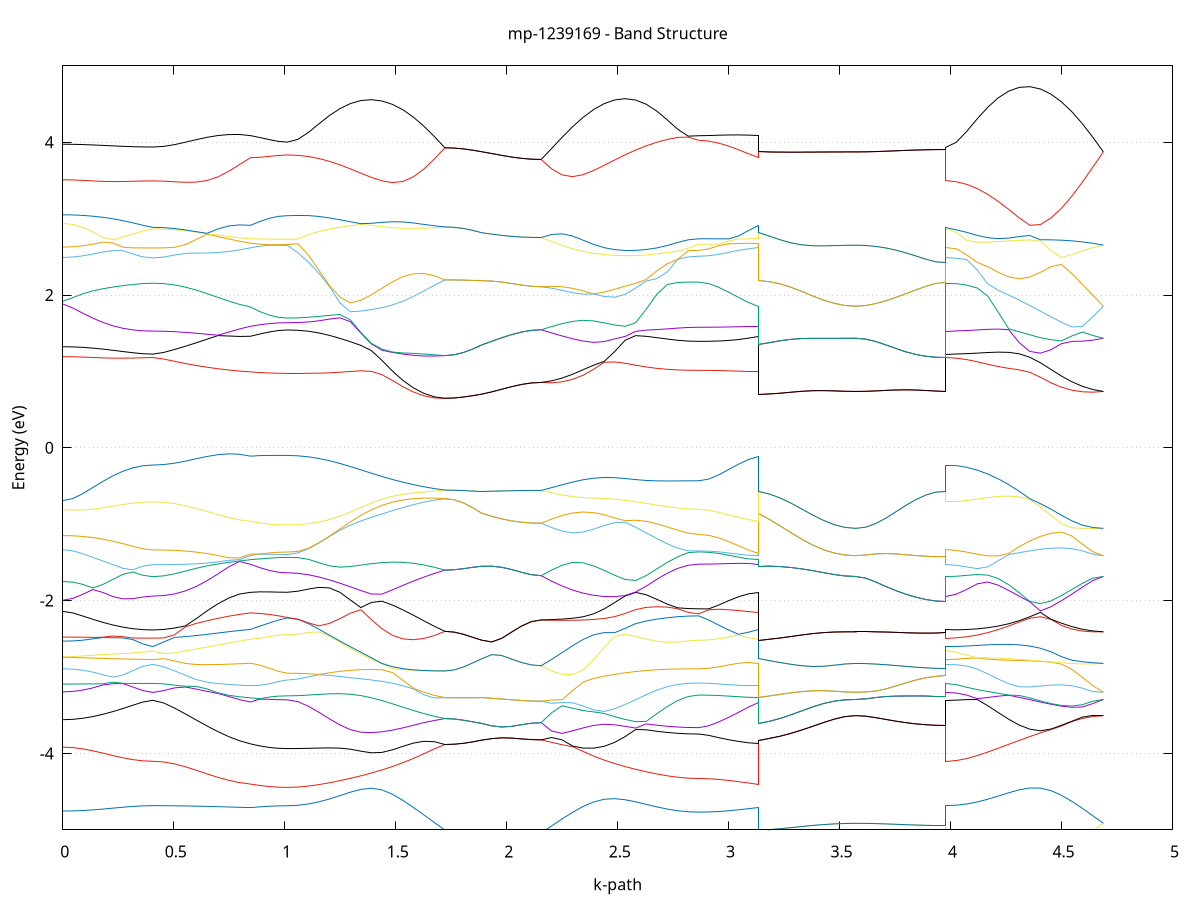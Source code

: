 set title 'mp-1239169 - Band Structure'
set xlabel 'k-path'
set ylabel 'Energy (eV)'
set grid y
set yrange [-5:5]
set terminal png size 800,600
set output 'mp-1239169_bands_gnuplot.png'
plot '-' using 1:2 with lines notitle, '-' using 1:2 with lines notitle, '-' using 1:2 with lines notitle, '-' using 1:2 with lines notitle, '-' using 1:2 with lines notitle, '-' using 1:2 with lines notitle, '-' using 1:2 with lines notitle, '-' using 1:2 with lines notitle, '-' using 1:2 with lines notitle, '-' using 1:2 with lines notitle, '-' using 1:2 with lines notitle, '-' using 1:2 with lines notitle, '-' using 1:2 with lines notitle, '-' using 1:2 with lines notitle, '-' using 1:2 with lines notitle, '-' using 1:2 with lines notitle, '-' using 1:2 with lines notitle, '-' using 1:2 with lines notitle, '-' using 1:2 with lines notitle, '-' using 1:2 with lines notitle, '-' using 1:2 with lines notitle, '-' using 1:2 with lines notitle, '-' using 1:2 with lines notitle, '-' using 1:2 with lines notitle, '-' using 1:2 with lines notitle, '-' using 1:2 with lines notitle, '-' using 1:2 with lines notitle, '-' using 1:2 with lines notitle, '-' using 1:2 with lines notitle, '-' using 1:2 with lines notitle, '-' using 1:2 with lines notitle, '-' using 1:2 with lines notitle, '-' using 1:2 with lines notitle, '-' using 1:2 with lines notitle, '-' using 1:2 with lines notitle, '-' using 1:2 with lines notitle, '-' using 1:2 with lines notitle, '-' using 1:2 with lines notitle, '-' using 1:2 with lines notitle, '-' using 1:2 with lines notitle, '-' using 1:2 with lines notitle, '-' using 1:2 with lines notitle, '-' using 1:2 with lines notitle, '-' using 1:2 with lines notitle, '-' using 1:2 with lines notitle, '-' using 1:2 with lines notitle, '-' using 1:2 with lines notitle, '-' using 1:2 with lines notitle, '-' using 1:2 with lines notitle, '-' using 1:2 with lines notitle, '-' using 1:2 with lines notitle, '-' using 1:2 with lines notitle, '-' using 1:2 with lines notitle, '-' using 1:2 with lines notitle, '-' using 1:2 with lines notitle, '-' using 1:2 with lines notitle, '-' using 1:2 with lines notitle, '-' using 1:2 with lines notitle, '-' using 1:2 with lines notitle, '-' using 1:2 with lines notitle, '-' using 1:2 with lines notitle, '-' using 1:2 with lines notitle, '-' using 1:2 with lines notitle, '-' using 1:2 with lines notitle
0.000000 -35.640543
0.045062 -35.640543
0.090124 -35.640543
0.135185 -35.640543
0.180247 -35.640543
0.225309 -35.640543
0.270371 -35.640543
0.315433 -35.640543
0.360494 -35.640543
0.405556 -35.640543
0.405556 -35.640543
0.454470 -35.640543
0.503384 -35.640543
0.552298 -35.640543
0.601212 -35.640543
0.650126 -35.640543
0.699040 -35.640543
0.747954 -35.640543
0.796868 -35.640543
0.845782 -35.640543
0.845782 -35.640543
0.887285 -35.640543
0.928787 -35.640543
0.970290 -35.640543
1.011792 -35.640543
1.011792 -35.640543
1.059121 -35.640543
1.106450 -35.640543
1.153780 -35.640443
1.201109 -35.640343
1.248438 -35.640143
1.295767 -35.640043
1.343096 -35.639843
1.390425 -35.639643
1.437755 -35.639543
1.485084 -35.639343
1.532413 -35.639043
1.579742 -35.638943
1.627071 -35.638743
1.674400 -35.638543
1.721729 -35.638343
1.721729 -35.638343
1.763232 -35.638343
1.804734 -35.638343
1.846237 -35.638343
1.887739 -35.638343
1.887739 -35.638343
1.932331 -35.638343
1.976923 -35.638343
2.021514 -35.638343
2.066106 -35.638343
2.110698 -35.638343
2.155289 -35.638343
2.155289 -35.638343
2.202618 -35.638543
2.249948 -35.638743
2.297277 -35.638943
2.344606 -35.639143
2.391935 -35.639343
2.439264 -35.639543
2.486593 -35.639743
2.533923 -35.639843
2.581252 -35.640043
2.628581 -35.640243
2.675910 -35.640343
2.723239 -35.640443
2.770568 -35.640543
2.817897 -35.640543
2.865227 -35.640543
2.865227 -35.640543
2.909818 -35.640543
2.954410 -35.640543
2.999002 -35.640543
3.043593 -35.640543
3.088185 -35.640543
3.132777 -35.640543
3.132777 -35.638343
3.181691 -35.638343
3.230605 -35.638343
3.279519 -35.638343
3.328433 -35.638343
3.377347 -35.638343
3.426261 -35.638243
3.475175 -35.638243
3.524089 -35.638243
3.573003 -35.638243
3.573003 -35.638243
3.618065 -35.638243
3.663126 -35.638243
3.708188 -35.638243
3.753250 -35.638243
3.798312 -35.638243
3.843374 -35.638243
3.888435 -35.638243
3.933497 -35.638243
3.978559 -35.638243
3.978559 -35.640543
4.025888 -35.640543
4.073217 -35.640443
4.120547 -35.640443
4.167876 -35.640343
4.215205 -35.640143
4.262534 -35.640043
4.309863 -35.639843
4.357192 -35.639643
4.404521 -35.639443
4.451851 -35.639243
4.499180 -35.639043
4.546509 -35.638843
4.593838 -35.638643
4.641167 -35.638443
4.688496 -35.638243
e
0.000000 -35.637843
0.045062 -35.637843
0.090124 -35.637843
0.135185 -35.637843
0.180247 -35.637843
0.225309 -35.637843
0.270371 -35.637843
0.315433 -35.637843
0.360494 -35.637843
0.405556 -35.637843
0.405556 -35.637843
0.454470 -35.637843
0.503384 -35.637843
0.552298 -35.637843
0.601212 -35.637843
0.650126 -35.637943
0.699040 -35.637943
0.747954 -35.637943
0.796868 -35.637943
0.845782 -35.637943
0.845782 -35.637943
0.887285 -35.638043
0.928787 -35.638043
0.970290 -35.638043
1.011792 -35.638043
1.011792 -35.638043
1.059121 -35.638043
1.106450 -35.637943
1.153780 -35.637943
1.201109 -35.637943
1.248438 -35.637943
1.295767 -35.637943
1.343096 -35.637843
1.390425 -35.637843
1.437755 -35.637843
1.485084 -35.637943
1.532413 -35.637943
1.579742 -35.638043
1.627071 -35.638143
1.674400 -35.638243
1.721729 -35.638343
1.721729 -35.638343
1.763232 -35.638343
1.804734 -35.638343
1.846237 -35.638343
1.887739 -35.638343
1.887739 -35.638343
1.932331 -35.638343
1.976923 -35.638343
2.021514 -35.638343
2.066106 -35.638343
2.110698 -35.638343
2.155289 -35.638343
2.155289 -35.638343
2.202618 -35.638243
2.249948 -35.638143
2.297277 -35.638043
2.344606 -35.637943
2.391935 -35.637943
2.439264 -35.637843
2.486593 -35.637843
2.533923 -35.637843
2.581252 -35.637843
2.628581 -35.637943
2.675910 -35.637943
2.723239 -35.637943
2.770568 -35.637943
2.817897 -35.637943
2.865227 -35.637943
2.865227 -35.637943
2.909818 -35.637943
2.954410 -35.637943
2.999002 -35.637943
3.043593 -35.637943
3.088185 -35.637943
3.132777 -35.637943
3.132777 -35.638343
3.181691 -35.638343
3.230605 -35.638343
3.279519 -35.638343
3.328433 -35.638343
3.377347 -35.638343
3.426261 -35.638243
3.475175 -35.638243
3.524089 -35.638243
3.573003 -35.638243
3.573003 -35.638243
3.618065 -35.638243
3.663126 -35.638243
3.708188 -35.638243
3.753250 -35.638243
3.798312 -35.638243
3.843374 -35.638243
3.888435 -35.638243
3.933497 -35.638243
3.978559 -35.638243
3.978559 -35.637843
4.025888 -35.637843
4.073217 -35.637843
4.120547 -35.637843
4.167876 -35.637743
4.215205 -35.637743
4.262534 -35.637743
4.309863 -35.637743
4.357192 -35.637743
4.404521 -35.637743
4.451851 -35.637743
4.499180 -35.637843
4.546509 -35.637943
4.593838 -35.638043
4.641167 -35.638143
4.688496 -35.638243
e
0.000000 -35.588043
0.045062 -35.588043
0.090124 -35.588043
0.135185 -35.587943
0.180247 -35.587943
0.225309 -35.587943
0.270371 -35.587943
0.315433 -35.587943
0.360494 -35.587943
0.405556 -35.587943
0.405556 -35.587943
0.454470 -35.587943
0.503384 -35.587943
0.552298 -35.587943
0.601212 -35.587943
0.650126 -35.587943
0.699040 -35.587943
0.747954 -35.587943
0.796868 -35.587943
0.845782 -35.587943
0.845782 -35.587943
0.887285 -35.587943
0.928787 -35.587943
0.970290 -35.587943
1.011792 -35.587943
1.011792 -35.587943
1.059121 -35.588043
1.106450 -35.588043
1.153780 -35.588243
1.201109 -35.588443
1.248438 -35.588843
1.295767 -35.589343
1.343096 -35.589943
1.390425 -35.590643
1.437755 -35.591443
1.485084 -35.592343
1.532413 -35.593143
1.579742 -35.593743
1.627071 -35.594243
1.674400 -35.594543
1.721729 -35.594543
1.721729 -35.594543
1.763232 -35.594543
1.804734 -35.594543
1.846237 -35.594543
1.887739 -35.594543
1.887739 -35.594543
1.932331 -35.594543
1.976923 -35.594543
2.021514 -35.594543
2.066106 -35.594543
2.110698 -35.594543
2.155289 -35.594543
2.155289 -35.594543
2.202618 -35.594543
2.249948 -35.594243
2.297277 -35.593743
2.344606 -35.593143
2.391935 -35.592343
2.439264 -35.591443
2.486593 -35.590643
2.533923 -35.589943
2.581252 -35.589243
2.628581 -35.588743
2.675910 -35.588443
2.723239 -35.588143
2.770568 -35.588043
2.817897 -35.587943
2.865227 -35.587943
2.865227 -35.587943
2.909818 -35.587943
2.954410 -35.587943
2.999002 -35.587943
3.043593 -35.587943
3.088185 -35.587943
3.132777 -35.587943
3.132777 -35.594543
3.181691 -35.594543
3.230605 -35.594543
3.279519 -35.594643
3.328433 -35.594643
3.377347 -35.594643
3.426261 -35.594643
3.475175 -35.594643
3.524089 -35.594643
3.573003 -35.594643
3.573003 -35.594643
3.618065 -35.594643
3.663126 -35.594643
3.708188 -35.594643
3.753250 -35.594643
3.798312 -35.594643
3.843374 -35.594543
3.888435 -35.594543
3.933497 -35.594543
3.978559 -35.594543
3.978559 -35.587943
4.025888 -35.587943
4.073217 -35.588043
4.120547 -35.588143
4.167876 -35.588443
4.215205 -35.588843
4.262534 -35.589343
4.309863 -35.589943
4.357192 -35.590643
4.404521 -35.591443
4.451851 -35.592343
4.499180 -35.593143
4.546509 -35.593843
4.593838 -35.594243
4.641167 -35.594543
4.688496 -35.594643
e
0.000000 -35.584643
0.045062 -35.584643
0.090124 -35.584643
0.135185 -35.584643
0.180247 -35.584643
0.225309 -35.584643
0.270371 -35.584643
0.315433 -35.584643
0.360494 -35.584643
0.405556 -35.584643
0.405556 -35.584643
0.454470 -35.584643
0.503384 -35.584643
0.552298 -35.584643
0.601212 -35.584643
0.650126 -35.584643
0.699040 -35.584643
0.747954 -35.584643
0.796868 -35.584643
0.845782 -35.584643
0.845782 -35.584643
0.887285 -35.584643
0.928787 -35.584643
0.970290 -35.584643
1.011792 -35.584643
1.011792 -35.584643
1.059121 -35.584743
1.106450 -35.585043
1.153780 -35.585643
1.201109 -35.586443
1.248438 -35.587343
1.295767 -35.588243
1.343096 -35.589343
1.390425 -35.590343
1.437755 -35.591443
1.485084 -35.592243
1.532413 -35.592943
1.579742 -35.593543
1.627071 -35.594043
1.674400 -35.594443
1.721729 -35.594543
1.721729 -35.594543
1.763232 -35.594543
1.804734 -35.594543
1.846237 -35.594543
1.887739 -35.594543
1.887739 -35.594543
1.932331 -35.594543
1.976923 -35.594543
2.021514 -35.594543
2.066106 -35.594543
2.110698 -35.594543
2.155289 -35.594543
2.155289 -35.594543
2.202618 -35.594443
2.249948 -35.594143
2.297277 -35.593643
2.344606 -35.592943
2.391935 -35.592243
2.439264 -35.591443
2.486593 -35.590443
2.533923 -35.589343
2.581252 -35.588343
2.628581 -35.587343
2.675910 -35.586443
2.723239 -35.585643
2.770568 -35.585043
2.817897 -35.584743
2.865227 -35.584643
2.865227 -35.584643
2.909818 -35.584643
2.954410 -35.584643
2.999002 -35.584643
3.043593 -35.584643
3.088185 -35.584643
3.132777 -35.584643
3.132777 -35.594543
3.181691 -35.594543
3.230605 -35.594543
3.279519 -35.594543
3.328433 -35.594643
3.377347 -35.594643
3.426261 -35.594643
3.475175 -35.594643
3.524089 -35.594643
3.573003 -35.594643
3.573003 -35.594643
3.618065 -35.594643
3.663126 -35.594643
3.708188 -35.594643
3.753250 -35.594643
3.798312 -35.594543
3.843374 -35.594543
3.888435 -35.594543
3.933497 -35.594543
3.978559 -35.594543
3.978559 -35.584643
4.025888 -35.584743
4.073217 -35.585143
4.120547 -35.585643
4.167876 -35.586443
4.215205 -35.587343
4.262534 -35.588343
4.309863 -35.589343
4.357192 -35.590443
4.404521 -35.591443
4.451851 -35.592243
4.499180 -35.592943
4.546509 -35.593643
4.593838 -35.594143
4.641167 -35.594443
4.688496 -35.594643
e
0.000000 -35.579443
0.045062 -35.579443
0.090124 -35.579443
0.135185 -35.579443
0.180247 -35.579443
0.225309 -35.579443
0.270371 -35.579443
0.315433 -35.579443
0.360494 -35.579443
0.405556 -35.579443
0.405556 -35.579443
0.454470 -35.579443
0.503384 -35.579443
0.552298 -35.579443
0.601212 -35.579443
0.650126 -35.579443
0.699040 -35.579443
0.747954 -35.579443
0.796868 -35.579443
0.845782 -35.579443
0.845782 -35.579443
0.887285 -35.579443
0.928787 -35.579443
0.970290 -35.579443
1.011792 -35.579443
1.011792 -35.579443
1.059121 -35.579543
1.106450 -35.579643
1.153780 -35.579843
1.201109 -35.580143
1.248438 -35.580443
1.295767 -35.580643
1.343096 -35.580643
1.390425 -35.580643
1.437755 -35.580543
1.485084 -35.580343
1.532413 -35.580043
1.579742 -35.579743
1.627071 -35.579343
1.674400 -35.578943
1.721729 -35.578443
1.721729 -35.578443
1.763232 -35.578443
1.804734 -35.578443
1.846237 -35.578443
1.887739 -35.578443
1.887739 -35.578443
1.932331 -35.578443
1.976923 -35.578443
2.021514 -35.578443
2.066106 -35.578443
2.110698 -35.578443
2.155289 -35.578443
2.155289 -35.578443
2.202618 -35.578843
2.249948 -35.579243
2.297277 -35.579643
2.344606 -35.580043
2.391935 -35.580243
2.439264 -35.580543
2.486593 -35.580643
2.533923 -35.580643
2.581252 -35.580543
2.628581 -35.580343
2.675910 -35.580143
2.723239 -35.579843
2.770568 -35.579643
2.817897 -35.579543
2.865227 -35.579443
2.865227 -35.579443
2.909818 -35.579443
2.954410 -35.579443
2.999002 -35.579443
3.043593 -35.579443
3.088185 -35.579443
3.132777 -35.579443
3.132777 -35.578443
3.181691 -35.578443
3.230605 -35.578443
3.279519 -35.578443
3.328433 -35.578443
3.377347 -35.578443
3.426261 -35.578443
3.475175 -35.578443
3.524089 -35.578443
3.573003 -35.578443
3.573003 -35.578443
3.618065 -35.578443
3.663126 -35.578443
3.708188 -35.578443
3.753250 -35.578443
3.798312 -35.578443
3.843374 -35.578443
3.888435 -35.578443
3.933497 -35.578443
3.978559 -35.578443
3.978559 -35.579443
4.025888 -35.579543
4.073217 -35.579643
4.120547 -35.579843
4.167876 -35.580143
4.215205 -35.580343
4.262534 -35.580543
4.309863 -35.580643
4.357192 -35.580643
4.404521 -35.580443
4.451851 -35.580243
4.499180 -35.579943
4.546509 -35.579643
4.593838 -35.579243
4.641167 -35.578843
4.688496 -35.578443
e
0.000000 -35.575243
0.045062 -35.575243
0.090124 -35.575243
0.135185 -35.575243
0.180247 -35.575343
0.225309 -35.575343
0.270371 -35.575343
0.315433 -35.575343
0.360494 -35.575343
0.405556 -35.575343
0.405556 -35.575343
0.454470 -35.575343
0.503384 -35.575343
0.552298 -35.575343
0.601212 -35.575343
0.650126 -35.575343
0.699040 -35.575343
0.747954 -35.575343
0.796868 -35.575343
0.845782 -35.575343
0.845782 -35.575343
0.887285 -35.575343
0.928787 -35.575243
0.970290 -35.575243
1.011792 -35.575243
1.011792 -35.575243
1.059121 -35.575243
1.106450 -35.575343
1.153780 -35.575343
1.201109 -35.575343
1.248438 -35.575443
1.295767 -35.575643
1.343096 -35.575743
1.390425 -35.575943
1.437755 -35.576243
1.485084 -35.576543
1.532413 -35.576843
1.579742 -35.577243
1.627071 -35.577643
1.674400 -35.578043
1.721729 -35.578443
1.721729 -35.578443
1.763232 -35.578443
1.804734 -35.578443
1.846237 -35.578443
1.887739 -35.578443
1.887739 -35.578443
1.932331 -35.578443
1.976923 -35.578443
2.021514 -35.578443
2.066106 -35.578443
2.110698 -35.578443
2.155289 -35.578443
2.155289 -35.578443
2.202618 -35.578043
2.249948 -35.577643
2.297277 -35.577243
2.344606 -35.576943
2.391935 -35.576543
2.439264 -35.576243
2.486593 -35.576043
2.533923 -35.575843
2.581252 -35.575643
2.628581 -35.575543
2.675910 -35.575443
2.723239 -35.575343
2.770568 -35.575343
2.817897 -35.575343
2.865227 -35.575343
2.865227 -35.575343
2.909818 -35.575343
2.954410 -35.575343
2.999002 -35.575343
3.043593 -35.575343
3.088185 -35.575343
3.132777 -35.575343
3.132777 -35.578443
3.181691 -35.578443
3.230605 -35.578443
3.279519 -35.578443
3.328433 -35.578443
3.377347 -35.578443
3.426261 -35.578443
3.475175 -35.578443
3.524089 -35.578443
3.573003 -35.578443
3.573003 -35.578443
3.618065 -35.578443
3.663126 -35.578443
3.708188 -35.578443
3.753250 -35.578443
3.798312 -35.578443
3.843374 -35.578443
3.888435 -35.578443
3.933497 -35.578443
3.978559 -35.578443
3.978559 -35.575343
4.025888 -35.575343
4.073217 -35.575343
4.120547 -35.575343
4.167876 -35.575443
4.215205 -35.575543
4.262534 -35.575643
4.309863 -35.575843
4.357192 -35.576043
4.404521 -35.576243
4.451851 -35.576543
4.499180 -35.576843
4.546509 -35.577243
4.593838 -35.577643
4.641167 -35.578043
4.688496 -35.578443
e
0.000000 -13.493943
0.045062 -13.493043
0.090124 -13.490543
0.135185 -13.486743
0.180247 -13.481943
0.225309 -13.476843
0.270371 -13.471943
0.315433 -13.467843
0.360494 -13.465243
0.405556 -13.464243
0.405556 -13.464243
0.454470 -13.463443
0.503384 -13.461043
0.552298 -13.457143
0.601212 -13.452343
0.650126 -13.446943
0.699040 -13.441643
0.747954 -13.436843
0.796868 -13.433143
0.845782 -13.431043
0.845782 -13.431043
0.887285 -13.430343
0.928787 -13.430043
0.970290 -13.429943
1.011792 -13.429843
1.011792 -13.429843
1.059121 -13.424343
1.106450 -13.407943
1.153780 -13.380743
1.201109 -13.343143
1.248438 -13.295643
1.295767 -13.238843
1.343096 -13.173443
1.390425 -13.100343
1.437755 -13.020443
1.485084 -12.935043
1.532413 -12.845243
1.579742 -12.752343
1.627071 -12.657843
1.674400 -12.563243
1.721729 -12.470043
1.721729 -12.470043
1.763232 -12.470143
1.804734 -12.470643
1.846237 -12.471443
1.887739 -12.472543
1.887739 -12.472543
1.932331 -12.473843
1.976923 -12.475343
2.021514 -12.476843
2.066106 -12.478143
2.110698 -12.478943
2.155289 -12.479243
2.155289 -12.479243
2.202618 -12.572343
2.249948 -12.666743
2.297277 -12.760943
2.344606 -12.853443
2.391935 -12.942843
2.439264 -13.027943
2.486593 -13.107443
2.533923 -13.180143
2.581252 -13.245243
2.628581 -13.301843
2.675910 -13.349143
2.723239 -13.386543
2.770568 -13.413643
2.817897 -13.429943
2.865227 -13.435443
2.865227 -13.435443
2.909818 -13.435243
2.954410 -13.434543
2.999002 -13.433543
3.043593 -13.432443
3.088185 -13.431543
3.132777 -13.431043
3.132777 -12.472543
3.181691 -12.473443
3.230605 -12.475043
3.279519 -12.477043
3.328433 -12.479343
3.377347 -12.481643
3.426261 -12.483843
3.475175 -12.485443
3.524089 -12.486543
3.573003 -12.486943
3.573003 -12.486943
3.618065 -12.487343
3.663126 -12.488743
3.708188 -12.490743
3.753250 -12.493143
3.798312 -12.495743
3.843374 -12.498143
3.888435 -12.500043
3.933497 -12.501343
3.978559 -12.501743
3.978559 -13.464243
4.025888 -13.458743
4.073217 -13.442143
4.120547 -13.414743
4.167876 -13.376843
4.215205 -13.328843
4.262534 -13.271443
4.309863 -13.205243
4.357192 -13.131243
4.404521 -13.050343
4.451851 -12.963543
4.499180 -12.872043
4.546509 -12.777243
4.593838 -12.680443
4.641167 -12.583143
4.688496 -12.486943
e
0.000000 -11.936843
0.045062 -11.955943
0.090124 -11.982143
0.135185 -12.008743
0.180247 -12.034343
0.225309 -12.057743
0.270371 -12.077643
0.315433 -12.092943
0.360494 -12.102443
0.405556 -12.105743
0.405556 -12.105743
0.454470 -12.103243
0.503384 -12.095943
0.552298 -12.084243
0.601212 -12.068443
0.650126 -12.049643
0.699040 -12.028643
0.747954 -12.006943
0.796868 -11.985843
0.845782 -11.966843
0.845782 -11.966843
0.887285 -11.952943
0.928787 -11.941143
0.970290 -11.933143
1.011792 -11.930243
1.011792 -11.930243
1.059121 -11.929743
1.106450 -11.928543
1.153780 -11.927343
1.201109 -11.927543
1.248438 -11.931243
1.295767 -11.940743
1.343096 -11.959043
1.390425 -11.988043
1.437755 -12.028643
1.485084 -12.080643
1.532413 -12.143143
1.579742 -12.214843
1.627071 -12.294243
1.674400 -12.379843
1.721729 -12.470043
1.721729 -12.470043
1.763232 -12.470143
1.804734 -12.470643
1.846237 -12.471443
1.887739 -12.472543
1.887739 -12.472543
1.932331 -12.473843
1.976923 -12.475343
2.021514 -12.476843
2.066106 -12.478143
2.110698 -12.478943
2.155289 -12.479243
2.155289 -12.479243
2.202618 -12.388843
2.249948 -12.302843
2.297277 -12.222443
2.344606 -12.149143
2.391935 -12.084143
2.439264 -12.028943
2.486593 -11.985443
2.533923 -11.956843
2.581252 -11.946343
2.628581 -11.950143
2.675910 -11.959743
2.723239 -11.969943
2.770568 -11.978343
2.817897 -11.983643
2.865227 -11.985543
2.865227 -11.985543
2.909818 -11.984743
2.954410 -11.982443
2.999002 -11.979143
3.043593 -11.975243
3.088185 -11.971043
3.132777 -11.966843
3.132777 -12.472543
3.181691 -12.473443
3.230605 -12.475043
3.279519 -12.477043
3.328433 -12.479343
3.377347 -12.481643
3.426261 -12.483843
3.475175 -12.485443
3.524089 -12.486543
3.573003 -12.486943
3.573003 -12.486943
3.618065 -12.487343
3.663126 -12.488743
3.708188 -12.490743
3.753250 -12.493143
3.798312 -12.495743
3.843374 -12.498143
3.888435 -12.500043
3.933497 -12.501343
3.978559 -12.501743
3.978559 -12.105743
4.025888 -12.103243
4.073217 -12.096043
4.120547 -12.084343
4.167876 -12.068843
4.215205 -12.050643
4.262534 -12.031643
4.309863 -12.016243
4.357192 -12.013443
4.404521 -12.035143
4.451851 -12.081843
4.499180 -12.145643
4.546509 -12.220743
4.593838 -12.303943
4.641167 -12.393343
4.688496 -12.486943
e
0.000000 -11.920543
0.045062 -11.902843
0.090124 -11.880443
0.135185 -11.859343
0.180247 -11.839743
0.225309 -11.821343
0.270371 -11.804043
0.315433 -11.787643
0.360494 -11.773343
0.405556 -11.766243
0.405556 -11.766243
0.454470 -11.766843
0.503384 -11.768643
0.552298 -11.771343
0.601212 -11.774643
0.650126 -11.778243
0.699040 -11.781843
0.747954 -11.785643
0.796868 -11.790043
0.845782 -11.796343
0.845782 -11.796343
0.887285 -11.801143
0.928787 -11.804843
0.970290 -11.807143
1.011792 -11.807843
1.011792 -11.807843
1.059121 -11.806143
1.106450 -11.801143
1.153780 -11.793043
1.201109 -11.782143
1.248438 -11.769143
1.295767 -11.754643
1.343096 -11.739843
1.390425 -11.725143
1.437755 -11.711243
1.485084 -11.697843
1.532413 -11.685243
1.579742 -11.673543
1.627071 -11.663043
1.674400 -11.653943
1.721729 -11.646643
1.721729 -11.646643
1.763232 -11.646843
1.804734 -11.647643
1.846237 -11.648843
1.887739 -11.650343
1.887739 -11.650343
1.932331 -11.648943
1.976923 -11.647743
2.021514 -11.646743
2.066106 -11.646143
2.110698 -11.645743
2.155289 -11.645643
2.155289 -11.645643
2.202618 -11.671443
2.249948 -11.698343
2.297277 -11.725643
2.344606 -11.752943
2.391935 -11.779343
2.439264 -11.803643
2.486593 -11.823643
2.533923 -11.835443
2.581252 -11.835243
2.628581 -11.825643
2.675910 -11.813743
2.723239 -11.803343
2.770568 -11.795843
2.817897 -11.791443
2.865227 -11.790043
2.865227 -11.790043
2.909818 -11.790543
2.954410 -11.792043
2.999002 -11.793943
3.043593 -11.795443
3.088185 -11.796143
3.132777 -11.796343
3.132777 -11.650343
3.181691 -11.656843
3.230605 -11.665443
3.279519 -11.675143
3.328433 -11.684943
3.377347 -11.693943
3.426261 -11.701643
3.475175 -11.707443
3.524089 -11.711143
3.573003 -11.712343
3.573003 -11.712343
3.618065 -11.711843
3.663126 -11.710643
3.708188 -11.708743
3.753250 -11.706343
3.798312 -11.703943
3.843374 -11.701643
3.888435 -11.699843
3.933497 -11.698643
3.978559 -11.698243
3.978559 -11.766243
4.025888 -11.765143
4.073217 -11.761643
4.120547 -11.756043
4.167876 -11.758343
4.215205 -11.779843
4.262534 -11.805443
4.309863 -11.832143
4.357192 -11.852043
4.404521 -11.854243
4.451851 -11.838743
4.499180 -11.814243
4.546509 -11.786643
4.593838 -11.759143
4.641167 -11.733743
4.688496 -11.712343
e
0.000000 -11.502843
0.045062 -11.527643
0.090124 -11.558843
0.135185 -11.589743
0.180247 -11.619343
0.225309 -11.647043
0.270371 -11.672343
0.315433 -11.694843
0.360494 -11.712943
0.405556 -11.721243
0.405556 -11.721243
0.454470 -11.721043
0.503384 -11.720143
0.552298 -11.718743
0.601212 -11.716943
0.650126 -11.714543
0.699040 -11.711343
0.747954 -11.706843
0.796868 -11.699943
0.845782 -11.689243
0.845782 -11.689243
0.887285 -11.684643
0.928787 -11.677543
0.970290 -11.669543
1.011792 -11.665343
1.011792 -11.665343
1.059121 -11.664843
1.106450 -11.663343
1.153780 -11.661043
1.201109 -11.657843
1.248438 -11.654243
1.295767 -11.650243
1.343096 -11.646143
1.390425 -11.642343
1.437755 -11.639043
1.485084 -11.636743
1.532413 -11.635443
1.579742 -11.635643
1.627071 -11.637543
1.674400 -11.641143
1.721729 -11.646643
1.721729 -11.646643
1.763232 -11.646843
1.804734 -11.647643
1.846237 -11.648843
1.887739 -11.650343
1.887739 -11.650343
1.932331 -11.648943
1.976923 -11.647743
2.021514 -11.646743
2.066106 -11.646143
2.110698 -11.645743
2.155289 -11.645643
2.155289 -11.645643
2.202618 -11.621143
2.249948 -11.598343
2.297277 -11.577443
2.344606 -11.558443
2.391935 -11.541643
2.439264 -11.548143
2.486593 -11.566943
2.533923 -11.584743
2.581252 -11.601143
2.628581 -11.615643
2.675910 -11.628043
2.723239 -11.637943
2.770568 -11.645143
2.817897 -11.649643
2.865227 -11.651043
2.865227 -11.651043
2.909818 -11.652743
2.954410 -11.657443
2.999002 -11.664643
3.043593 -11.673343
3.088185 -11.682143
3.132777 -11.689243
3.132777 -11.650343
3.181691 -11.656843
3.230605 -11.665443
3.279519 -11.675143
3.328433 -11.684943
3.377347 -11.693943
3.426261 -11.701643
3.475175 -11.707443
3.524089 -11.711143
3.573003 -11.712343
3.573003 -11.712343
3.618065 -11.711843
3.663126 -11.710643
3.708188 -11.708743
3.753250 -11.706343
3.798312 -11.703943
3.843374 -11.701643
3.888435 -11.699843
3.933497 -11.698643
3.978559 -11.698243
3.978559 -11.721243
4.025888 -11.723543
4.073217 -11.730343
4.120547 -11.741843
4.167876 -11.748443
4.215205 -11.739243
4.262534 -11.728843
4.309863 -11.717743
4.357192 -11.706643
4.404521 -11.696343
4.451851 -11.687843
4.499180 -11.682443
4.546509 -11.681343
4.593838 -11.685643
4.641167 -11.696043
4.688496 -11.712343
e
0.000000 -11.487243
0.045062 -11.463643
0.090124 -11.435643
0.135185 -11.410143
0.180247 -11.387943
0.225309 -11.369143
0.270371 -11.353943
0.315433 -11.342543
0.360494 -11.335343
0.405556 -11.332843
0.405556 -11.332843
0.454470 -11.342643
0.503384 -11.362243
0.552298 -11.385443
0.601212 -11.410943
0.650126 -11.437843
0.699040 -11.465143
0.747954 -11.492043
0.796868 -11.517143
0.845782 -11.539343
0.845782 -11.539343
0.887285 -11.561743
0.928787 -11.583343
0.970290 -11.600843
1.011792 -11.608343
1.011792 -11.608343
1.059121 -11.609443
1.106450 -11.612643
1.153780 -11.617543
1.201109 -11.623243
1.248438 -11.628343
1.295767 -11.630843
1.343096 -11.628543
1.390425 -11.619843
1.437755 -11.604743
1.485084 -11.584443
1.532413 -11.560243
1.579742 -11.533743
1.627071 -11.505943
1.674400 -11.477543
1.721729 -11.449443
1.721729 -11.449443
1.763232 -11.449043
1.804734 -11.448043
1.846237 -11.446343
1.887739 -11.444143
1.887739 -11.444143
1.932331 -11.442843
1.976923 -11.441043
2.021514 -11.439143
2.066106 -11.437543
2.110698 -11.436343
2.155289 -11.435943
2.155289 -11.435943
2.202618 -11.452543
2.249948 -11.470343
2.297277 -11.489243
2.344606 -11.508643
2.391935 -11.528243
2.439264 -11.526343
2.486593 -11.513543
2.533923 -11.502643
2.581252 -11.493543
2.628581 -11.486043
2.675910 -11.480243
2.723239 -11.475843
2.770568 -11.472743
2.817897 -11.470943
2.865227 -11.470343
2.865227 -11.470343
2.909818 -11.474643
2.954410 -11.485443
2.999002 -11.499243
3.043593 -11.513543
3.088185 -11.527043
3.132777 -11.539343
3.132777 -11.444143
3.181691 -11.440143
3.230605 -11.434443
3.279519 -11.427943
3.328433 -11.421443
3.377347 -11.415343
3.426261 -11.410243
3.475175 -11.406443
3.524089 -11.404043
3.573003 -11.403243
3.573003 -11.403243
3.618065 -11.402943
3.663126 -11.402243
3.708188 -11.401043
3.753250 -11.399643
3.798312 -11.398143
3.843374 -11.396743
3.888435 -11.395543
3.933497 -11.394743
3.978559 -11.394443
3.978559 -11.332843
4.025888 -11.333443
4.073217 -11.334943
4.120547 -11.337443
4.167876 -11.340743
4.215205 -11.344943
4.262534 -11.349843
4.309863 -11.355343
4.357192 -11.361343
4.404521 -11.367843
4.451851 -11.374743
4.499180 -11.385043
4.546509 -11.394143
4.593838 -11.400543
4.641167 -11.403543
4.688496 -11.403243
e
0.000000 -11.351343
0.045062 -11.349743
0.090124 -11.345043
0.135185 -11.337843
0.180247 -11.329143
0.225309 -11.320243
0.270371 -11.312443
0.315433 -11.306543
0.360494 -11.302943
0.405556 -11.301843
0.405556 -11.301843
0.454470 -11.294543
0.503384 -11.282543
0.552298 -11.271543
0.601212 -11.262543
0.650126 -11.255743
0.699040 -11.251143
0.747954 -11.248743
0.796868 -11.248343
0.845782 -11.250043
0.845782 -11.250043
0.887285 -11.242043
0.928787 -11.236143
0.970290 -11.232543
1.011792 -11.231343
1.011792 -11.231343
1.059121 -11.232243
1.106450 -11.234943
1.153780 -11.239343
1.201109 -11.245743
1.248438 -11.254043
1.295767 -11.264343
1.343096 -11.276743
1.390425 -11.291343
1.437755 -11.308043
1.485084 -11.327043
1.532413 -11.348043
1.579742 -11.371043
1.627071 -11.395743
1.674400 -11.422043
1.721729 -11.449443
1.721729 -11.449443
1.763232 -11.449043
1.804734 -11.448043
1.846237 -11.446343
1.887739 -11.444143
1.887739 -11.444143
1.932331 -11.442843
1.976923 -11.441043
2.021514 -11.439143
2.066106 -11.437543
2.110698 -11.436343
2.155289 -11.435943
2.155289 -11.435943
2.202618 -11.420943
2.249948 -11.407543
2.297277 -11.395743
2.344606 -11.385643
2.391935 -11.376943
2.439264 -11.369543
2.486593 -11.363143
2.533923 -11.357443
2.581252 -11.352443
2.628581 -11.348043
2.675910 -11.344343
2.723239 -11.341243
2.770568 -11.338843
2.817897 -11.337443
2.865227 -11.336943
2.865227 -11.336943
2.909818 -11.331643
2.954410 -11.317843
2.999002 -11.299943
3.043593 -11.281243
3.088185 -11.264143
3.132777 -11.250043
3.132777 -11.444143
3.181691 -11.440143
3.230605 -11.434443
3.279519 -11.427943
3.328433 -11.421443
3.377347 -11.415343
3.426261 -11.410243
3.475175 -11.406443
3.524089 -11.404043
3.573003 -11.403243
3.573003 -11.403243
3.618065 -11.402943
3.663126 -11.402243
3.708188 -11.401043
3.753250 -11.399643
3.798312 -11.398143
3.843374 -11.396743
3.888435 -11.395543
3.933497 -11.394743
3.978559 -11.394443
3.978559 -11.301843
4.025888 -11.302643
4.073217 -11.304943
4.120547 -11.308843
4.167876 -11.314343
4.215205 -11.321443
4.262534 -11.329943
4.309863 -11.339843
4.357192 -11.350843
4.404521 -11.362443
4.451851 -11.374143
4.499180 -11.381743
4.546509 -11.388643
4.593838 -11.395043
4.641167 -11.400143
4.688496 -11.403243
e
0.000000 -5.211143
0.045062 -5.211043
0.090124 -5.210943
0.135185 -5.210743
0.180247 -5.210443
0.225309 -5.210243
0.270371 -5.209943
0.315433 -5.209743
0.360494 -5.209643
0.405556 -5.209543
0.405556 -5.209543
0.454470 -5.209943
0.503384 -5.211143
0.552298 -5.212943
0.601212 -5.215243
0.650126 -5.217843
0.699040 -5.220543
0.747954 -5.223043
0.796868 -5.225243
0.845782 -5.226743
0.845782 -5.226743
0.887285 -5.227543
0.928787 -5.228043
0.970290 -5.228443
1.011792 -5.228543
1.011792 -5.228543
1.059121 -5.237143
1.106450 -5.260843
1.153780 -5.295043
1.201109 -5.333543
1.248438 -5.370143
1.295767 -5.399543
1.343096 -5.417443
1.390425 -5.420643
1.437755 -5.407243
1.485084 -5.376343
1.532413 -5.328443
1.579742 -5.264843
1.627071 -5.187643
1.674400 -5.099943
1.721729 -5.004843
1.721729 -5.004843
1.763232 -5.005043
1.804734 -5.005843
1.846237 -5.006943
1.887739 -5.008343
1.887739 -5.008343
1.932331 -5.015743
1.976923 -5.023343
2.021514 -5.030243
2.066106 -5.035843
2.110698 -5.039443
2.155289 -5.040643
2.155289 -5.040643
2.202618 -5.128743
2.249948 -5.209843
2.297277 -5.280843
2.344606 -5.339043
2.391935 -5.382143
2.439264 -5.409043
2.486593 -5.419343
2.533923 -5.413943
2.581252 -5.394643
2.628581 -5.364643
2.675910 -5.328143
2.723239 -5.290443
2.770568 -5.257243
2.817897 -5.234343
2.865227 -5.226143
2.865227 -5.226143
2.909818 -5.226143
2.954410 -5.226243
2.999002 -5.226443
3.043593 -5.226543
3.088185 -5.226643
3.132777 -5.226743
3.132777 -5.008343
3.181691 -4.998743
3.230605 -4.986243
3.279519 -4.972043
3.328433 -4.957443
3.377347 -4.943743
3.426261 -4.932043
3.475175 -4.923143
3.524089 -4.917543
3.573003 -4.915643
3.573003 -4.915643
3.618065 -4.916543
3.663126 -4.919243
3.708188 -4.923243
3.753250 -4.928043
3.798312 -4.933243
3.843374 -4.938043
3.888435 -4.941843
3.933497 -4.944343
3.978559 -4.945243
3.978559 -5.209543
4.025888 -5.217343
4.073217 -5.238743
4.120547 -5.268943
4.167876 -5.302143
4.215205 -5.332443
4.262534 -5.354643
4.309863 -5.365143
4.357192 -5.360943
4.404521 -5.340643
4.451851 -5.303643
4.499180 -5.250343
4.546509 -5.182343
4.593838 -5.101943
4.641167 -5.011843
4.688496 -4.915643
e
0.000000 -4.754643
0.045062 -4.752943
0.090124 -4.747843
0.135185 -4.739643
0.180247 -4.729143
0.225309 -4.717043
0.270371 -4.704843
0.315433 -4.694243
0.360494 -4.686843
0.405556 -4.684143
0.405556 -4.684143
0.454470 -4.684543
0.503384 -4.685843
0.552298 -4.687843
0.601212 -4.690643
0.650126 -4.693943
0.699040 -4.697643
0.747954 -4.701643
0.796868 -4.705743
0.845782 -4.709643
0.845782 -4.709643
0.887285 -4.700143
0.928787 -4.692343
0.970290 -4.687243
1.011792 -4.685443
1.011792 -4.685443
1.059121 -4.679643
1.106450 -4.662243
1.153780 -4.634243
1.201109 -4.597143
1.248438 -4.553443
1.295767 -4.508343
1.343096 -4.470843
1.390425 -4.455843
1.437755 -4.477543
1.485084 -4.534743
1.532413 -4.614943
1.579742 -4.707243
1.627071 -4.805443
1.674400 -4.905643
1.721729 -5.004843
1.721729 -5.004843
1.763232 -5.005043
1.804734 -5.005843
1.846237 -5.006943
1.887739 -5.008343
1.887739 -5.008343
1.932331 -5.015743
1.976923 -5.023343
2.021514 -5.030243
2.066106 -5.035843
2.110698 -5.039443
2.155289 -5.040643
2.155289 -5.040643
2.202618 -4.949043
2.249948 -4.857643
2.297277 -4.770843
2.344606 -4.694243
2.391935 -4.635243
2.439264 -4.600743
2.486593 -4.592943
2.533923 -4.606943
2.581252 -4.634343
2.628581 -4.667243
2.675910 -4.699943
2.723239 -4.728543
2.770568 -4.750543
2.817897 -4.764243
2.865227 -4.768943
2.865227 -4.768943
2.909818 -4.766943
2.954410 -4.760843
2.999002 -4.751243
3.043593 -4.738743
3.088185 -4.724343
3.132777 -4.709643
3.132777 -5.008343
3.181691 -4.998743
3.230605 -4.986243
3.279519 -4.972043
3.328433 -4.957443
3.377347 -4.943743
3.426261 -4.932043
3.475175 -4.923143
3.524089 -4.917543
3.573003 -4.915643
3.573003 -4.915643
3.618065 -4.916543
3.663126 -4.919243
3.708188 -4.923243
3.753250 -4.928043
3.798312 -4.933243
3.843374 -4.938043
3.888435 -4.941843
3.933497 -4.944343
3.978559 -4.945243
3.978559 -4.684143
4.025888 -4.678543
4.073217 -4.662043
4.120547 -4.635343
4.167876 -4.600043
4.215205 -4.558543
4.262534 -4.515243
4.309863 -4.476743
4.357192 -4.452943
4.404521 -4.454543
4.451851 -4.487343
4.499180 -4.547843
4.546509 -4.627743
4.593838 -4.719443
4.641167 -4.816843
4.688496 -4.915643
e
0.000000 -3.918143
0.045062 -3.924043
0.090124 -3.941043
0.135185 -3.966243
0.180247 -3.996443
0.225309 -4.028043
0.270371 -4.057543
0.315433 -4.081743
0.360494 -4.097643
0.405556 -4.103143
0.405556 -4.103143
0.454470 -4.112143
0.503384 -4.137443
0.552298 -4.175343
0.601212 -4.220643
0.650126 -4.268143
0.699040 -4.313243
0.747954 -4.352343
0.796868 -4.382543
0.845782 -4.401843
0.845782 -4.401843
0.887285 -4.419943
0.928787 -4.433643
0.970290 -4.442243
1.011792 -4.445143
1.011792 -4.445143
1.059121 -4.440743
1.106450 -4.427943
1.153780 -4.408743
1.201109 -4.384743
1.248438 -4.357243
1.295767 -4.326943
1.343096 -4.293743
1.390425 -4.257343
1.437755 -4.217143
1.485084 -4.172343
1.532413 -4.122143
1.579742 -4.066043
1.627071 -4.004643
1.674400 -3.941143
1.721729 -3.883943
1.721729 -3.883943
1.763232 -3.879943
1.804734 -3.868343
1.846237 -3.849843
1.887739 -3.825943
1.887739 -3.825943
1.932331 -3.807443
1.976923 -3.796443
2.021514 -3.799443
2.066106 -3.810143
2.110698 -3.819343
2.155289 -3.822843
2.155289 -3.822843
2.202618 -3.855743
2.249948 -3.886743
2.297277 -3.913243
2.344606 -3.974543
2.391935 -4.035243
2.439264 -4.087543
2.486593 -4.132943
2.533923 -4.173043
2.581252 -4.208843
2.628581 -4.240743
2.675910 -4.269043
2.723239 -4.293243
2.770568 -4.312243
2.817897 -4.324643
2.865227 -4.328943
2.865227 -4.328943
2.909818 -4.331943
2.954410 -4.340543
2.999002 -4.353643
3.043593 -4.369643
3.088185 -4.386443
3.132777 -4.401843
3.132777 -3.825943
3.181691 -3.805443
3.230605 -3.775943
3.279519 -3.738643
3.328433 -3.694843
3.377347 -3.646843
3.426261 -3.597843
3.475175 -3.552443
3.524089 -3.518443
3.573003 -3.505343
3.573003 -3.505343
3.618065 -3.513143
3.663126 -3.532243
3.708188 -3.555343
3.753250 -3.577943
3.798312 -3.597643
3.843374 -3.613543
3.888435 -3.625043
3.933497 -3.632043
3.978559 -3.634443
3.978559 -4.103143
4.025888 -4.093943
4.073217 -4.067943
4.120547 -4.029143
4.167876 -3.982343
4.215205 -3.931843
4.262534 -3.880443
4.309863 -3.829743
4.357192 -3.780143
4.404521 -3.731143
4.451851 -3.688243
4.499180 -3.642143
4.546509 -3.583443
4.593838 -3.543143
4.641167 -3.517943
4.688496 -3.505343
e
0.000000 -3.559143
0.045062 -3.554343
0.090124 -3.540343
0.135185 -3.517943
0.180247 -3.488543
0.225309 -3.453243
0.270371 -3.413143
0.315433 -3.369943
0.360494 -3.328043
0.405556 -3.305443
0.405556 -3.305443
0.454470 -3.339743
0.503384 -3.406443
0.552298 -3.483043
0.601212 -3.562943
0.650126 -3.641643
0.699040 -3.715543
0.747954 -3.780943
0.796868 -3.835043
0.845782 -3.875243
0.845782 -3.875243
0.887285 -3.901943
0.928787 -3.921343
0.970290 -3.933243
1.011792 -3.937143
1.011792 -3.937143
1.059121 -3.936243
1.106450 -3.933643
1.153780 -3.930243
1.201109 -3.928143
1.248438 -3.931143
1.295767 -3.945243
1.343096 -3.971143
1.390425 -3.992343
1.437755 -3.987143
1.485084 -3.953743
1.532413 -3.907543
1.579742 -3.865443
1.627071 -3.841543
1.674400 -3.846943
1.721729 -3.883943
1.721729 -3.883943
1.763232 -3.879943
1.804734 -3.868343
1.846237 -3.849843
1.887739 -3.825943
1.887739 -3.825943
1.932331 -3.807443
1.976923 -3.796443
2.021514 -3.799443
2.066106 -3.810143
2.110698 -3.819343
2.155289 -3.822843
2.155289 -3.822843
2.202618 -3.792243
2.249948 -3.823443
2.297277 -3.903543
2.344606 -3.930543
2.391935 -3.931243
2.439264 -3.907643
2.486593 -3.856143
2.533923 -3.780143
2.581252 -3.687743
2.628581 -3.690843
2.675910 -3.710143
2.723239 -3.725843
2.770568 -3.737343
2.817897 -3.744343
2.865227 -3.746743
2.865227 -3.746743
2.909818 -3.764043
2.954410 -3.793243
2.999002 -3.820243
3.043593 -3.842843
3.088185 -3.861143
3.132777 -3.875243
3.132777 -3.825943
3.181691 -3.805443
3.230605 -3.775943
3.279519 -3.738643
3.328433 -3.694843
3.377347 -3.646843
3.426261 -3.597843
3.475175 -3.552443
3.524089 -3.518443
3.573003 -3.505343
3.573003 -3.505343
3.618065 -3.513143
3.663126 -3.532243
3.708188 -3.555343
3.753250 -3.577943
3.798312 -3.597643
3.843374 -3.613543
3.888435 -3.625043
3.933497 -3.632043
3.978559 -3.634443
3.978559 -3.305443
4.025888 -3.302943
4.073217 -3.295543
4.120547 -3.295243
4.167876 -3.376443
4.215205 -3.466143
4.262534 -3.553743
4.309863 -3.629743
4.357192 -3.683243
4.404521 -3.704143
4.451851 -3.681843
4.499180 -3.631943
4.546509 -3.580143
4.593838 -3.524943
4.641167 -3.503143
4.688496 -3.505343
e
0.000000 -3.194643
0.045062 -3.188843
0.090124 -3.171343
0.135185 -3.142743
0.180247 -3.104343
0.225309 -3.087543
0.270371 -3.086243
0.315433 -3.130443
0.360494 -3.177443
0.405556 -3.202043
0.405556 -3.202043
0.454470 -3.177943
0.503384 -3.142843
0.552298 -3.130243
0.601212 -3.158443
0.650126 -3.187643
0.699040 -3.215443
0.747954 -3.255543
0.796868 -3.296343
0.845782 -3.327443
0.845782 -3.327443
0.887285 -3.289743
0.928787 -3.292143
0.970290 -3.297143
1.011792 -3.298843
1.011792 -3.298843
1.059121 -3.322843
1.106450 -3.382943
1.153780 -3.461843
1.201109 -3.546943
1.248438 -3.627143
1.295767 -3.689243
1.343096 -3.722243
1.390425 -3.728443
1.437755 -3.717343
1.485084 -3.695543
1.532413 -3.665943
1.579742 -3.631443
1.627071 -3.597243
1.674400 -3.569243
1.721729 -3.544243
1.721729 -3.544243
1.763232 -3.549943
1.804734 -3.565343
1.846237 -3.586343
1.887739 -3.607743
1.887739 -3.607743
1.932331 -3.639543
1.976923 -3.654543
2.021514 -3.646643
2.066106 -3.625343
2.110698 -3.605343
2.155289 -3.597243
2.155289 -3.597243
2.202618 -3.707243
2.249948 -3.738143
2.297277 -3.704043
2.344606 -3.666343
2.391935 -3.633643
2.439264 -3.618543
2.486593 -3.626143
2.533923 -3.645943
2.581252 -3.668843
2.628581 -3.614043
2.675910 -3.630443
2.723239 -3.644843
2.770568 -3.654943
2.817897 -3.661043
2.865227 -3.663043
2.865227 -3.663043
2.909818 -3.638843
2.954410 -3.589343
2.999002 -3.529943
3.043593 -3.464643
3.088185 -3.395943
3.132777 -3.327443
3.132777 -3.607743
3.181691 -3.581643
3.230605 -3.543643
3.279519 -3.496443
3.328433 -3.444343
3.377347 -3.392843
3.426261 -3.348443
3.475175 -3.316443
3.524089 -3.299043
3.573003 -3.294243
3.573003 -3.294243
3.618065 -3.285943
3.663126 -3.268643
3.708188 -3.255643
3.753250 -3.250243
3.798312 -3.248743
3.843374 -3.248643
3.888435 -3.248843
3.933497 -3.248943
3.978559 -3.248943
3.978559 -3.202043
4.025888 -3.209343
4.073217 -3.237043
4.120547 -3.283743
4.167876 -3.268243
4.215205 -3.251243
4.262534 -3.238543
4.309863 -3.266743
4.357192 -3.296843
4.404521 -3.327143
4.451851 -3.356043
4.499180 -3.380943
4.546509 -3.397043
4.593838 -3.391643
4.641167 -3.348043
4.688496 -3.294243
e
0.000000 -3.092043
0.045062 -3.091843
0.090124 -3.091243
0.135185 -3.090243
0.180247 -3.088943
0.225309 -3.066543
0.270371 -3.082843
0.315433 -3.085043
0.360494 -3.084343
0.405556 -3.084043
0.405556 -3.084043
0.454470 -3.089943
0.503384 -3.106243
0.552298 -3.121143
0.601212 -3.122843
0.650126 -3.156143
0.699040 -3.206643
0.747954 -3.239743
0.796868 -3.259343
0.845782 -3.273243
0.845782 -3.273243
0.887285 -3.283943
0.928787 -3.263743
0.970290 -3.250543
1.011792 -3.246843
1.011792 -3.246843
1.059121 -3.244043
1.106450 -3.236843
1.153780 -3.227743
1.201109 -3.220343
1.248438 -3.218443
1.295767 -3.225443
1.343096 -3.243343
1.390425 -3.271843
1.437755 -3.308843
1.485084 -3.350743
1.532413 -3.394843
1.579742 -3.438343
1.627071 -3.479043
1.674400 -3.514843
1.721729 -3.544243
1.721729 -3.544243
1.763232 -3.549943
1.804734 -3.565343
1.846237 -3.586343
1.887739 -3.607743
1.887739 -3.607743
1.932331 -3.639543
1.976923 -3.654543
2.021514 -3.646643
2.066106 -3.625343
2.110698 -3.605343
2.155289 -3.597243
2.155289 -3.597243
2.202618 -3.468243
2.249948 -3.376143
2.297277 -3.409143
2.344606 -3.438643
2.391935 -3.457143
2.439264 -3.477043
2.486593 -3.519243
2.533923 -3.555343
2.581252 -3.584843
2.628581 -3.581543
2.675910 -3.482243
2.723239 -3.387543
2.770568 -3.308643
2.817897 -3.255443
2.865227 -3.236443
2.865227 -3.236443
2.909818 -3.238143
2.954410 -3.242843
2.999002 -3.249843
3.043593 -3.257943
3.088185 -3.266143
3.132777 -3.273243
3.132777 -3.607743
3.181691 -3.581643
3.230605 -3.543643
3.279519 -3.496443
3.328433 -3.444343
3.377347 -3.392843
3.426261 -3.348443
3.475175 -3.316443
3.524089 -3.299043
3.573003 -3.294243
3.573003 -3.294243
3.618065 -3.285943
3.663126 -3.268643
3.708188 -3.255643
3.753250 -3.250243
3.798312 -3.248743
3.843374 -3.248643
3.888435 -3.248843
3.933497 -3.248943
3.978559 -3.248943
3.978559 -3.084043
4.025888 -3.099843
4.073217 -3.134543
4.120547 -3.165443
4.167876 -3.189543
4.215205 -3.212943
4.262534 -3.237743
4.309863 -3.241843
4.357192 -3.273343
4.404521 -3.313243
4.451851 -3.347943
4.499180 -3.371643
4.546509 -3.379143
4.593838 -3.362243
4.641167 -3.317043
4.688496 -3.294243
e
0.000000 -2.892643
0.045062 -2.897043
0.090124 -2.911043
0.135185 -2.935543
0.180247 -2.969343
0.225309 -3.001043
0.270371 -2.975743
0.315433 -2.916643
0.360494 -2.860743
0.405556 -2.834943
0.405556 -2.834943
0.454470 -2.865643
0.503384 -2.918643
0.552298 -2.977843
0.601212 -3.033543
0.650126 -3.068143
0.699040 -3.085443
0.747954 -3.097643
0.796868 -3.107043
0.845782 -3.113543
0.845782 -3.113543
0.887285 -3.108643
0.928787 -3.089543
0.970290 -3.059243
1.011792 -3.039143
1.011792 -3.039143
1.059121 -3.026543
1.106450 -2.999143
1.153780 -2.970143
1.201109 -2.978243
1.248438 -2.993243
1.295767 -3.009043
1.343096 -3.023943
1.390425 -3.038743
1.437755 -3.056643
1.485084 -3.081643
1.532413 -3.115343
1.579742 -3.155943
1.627071 -3.233243
1.674400 -3.274243
1.721729 -3.270543
1.721729 -3.270543
1.763232 -3.271343
1.804734 -3.272443
1.846237 -3.272143
1.887739 -3.269443
1.887739 -3.269443
1.932331 -3.278743
1.976923 -3.288343
2.021514 -3.297943
2.066106 -3.307143
2.110698 -3.314443
2.155289 -3.317343
2.155289 -3.317343
2.202618 -3.344143
2.249948 -3.334743
2.297277 -3.337243
2.344606 -3.380343
2.391935 -3.429543
2.439264 -3.451243
2.486593 -3.415243
2.533923 -3.360143
2.581252 -3.296843
2.628581 -3.232443
2.675910 -3.173643
2.723239 -3.127243
2.770568 -3.097443
2.817897 -3.082943
2.865227 -3.079043
2.865227 -3.079043
2.909818 -3.082443
2.954410 -3.090843
2.999002 -3.100143
3.043593 -3.107943
3.088185 -3.112843
3.132777 -3.113543
3.132777 -3.269443
3.181691 -3.249243
3.230605 -3.228343
3.279519 -3.208243
3.328433 -3.191243
3.377347 -3.180443
3.426261 -3.178843
3.475175 -3.185843
3.524089 -3.195343
3.573003 -3.199543
3.573003 -3.199543
3.618065 -3.196243
3.663126 -3.183443
3.708188 -3.156343
3.753250 -3.117943
3.798312 -3.076843
3.843374 -3.039443
3.888435 -3.009943
3.933497 -2.991143
3.978559 -2.984643
3.978559 -2.834943
4.025888 -2.839443
4.073217 -2.856743
4.120547 -2.896543
4.167876 -2.958243
4.215205 -3.027343
4.262534 -3.089543
4.309863 -3.127243
4.357192 -3.130143
4.404521 -3.117843
4.451851 -3.106143
4.499180 -3.103143
4.546509 -3.115043
4.593838 -3.145943
4.641167 -3.191643
4.688496 -3.199543
e
0.000000 -2.743643
0.045062 -2.744843
0.090124 -2.748243
0.135185 -2.752643
0.180247 -2.757043
0.225309 -2.760643
0.270371 -2.763643
0.315433 -2.766243
0.360494 -2.769343
0.405556 -2.771743
0.405556 -2.771743
0.454470 -2.760243
0.503384 -2.789243
0.552298 -2.822243
0.601212 -2.836843
0.650126 -2.838943
0.699040 -2.836243
0.747954 -2.832243
0.796868 -2.827143
0.845782 -2.819843
0.845782 -2.819843
0.887285 -2.844043
0.928787 -2.883543
0.970290 -2.926343
1.011792 -2.950343
1.011792 -2.950343
1.059121 -2.951943
1.106450 -2.957043
1.153780 -2.965743
1.201109 -2.945243
1.248438 -2.925943
1.295767 -2.912343
1.343096 -2.904043
1.390425 -2.901043
1.437755 -2.905143
1.485084 -2.941843
1.532413 -3.042343
1.579742 -3.149043
1.627071 -3.199143
1.674400 -3.240243
1.721729 -3.270543
1.721729 -3.270543
1.763232 -3.271343
1.804734 -3.272443
1.846237 -3.272143
1.887739 -3.269443
1.887739 -3.269443
1.932331 -3.278743
1.976923 -3.288343
2.021514 -3.297943
2.066106 -3.307143
2.110698 -3.314443
2.155289 -3.317343
2.155289 -3.317343
2.202618 -3.301543
2.249948 -3.296643
2.297277 -3.176743
2.344606 -3.067343
2.391935 -3.018343
2.439264 -2.989443
2.486593 -2.965743
2.533923 -2.945443
2.581252 -2.928543
2.628581 -2.915143
2.675910 -2.905343
2.723239 -2.898743
2.770568 -2.895043
2.817897 -2.893643
2.865227 -2.893343
2.865227 -2.893343
2.909818 -2.886043
2.954410 -2.867043
2.999002 -2.842543
3.043593 -2.820443
3.088185 -2.810043
3.132777 -2.819843
3.132777 -3.269443
3.181691 -3.249243
3.230605 -3.228343
3.279519 -3.208243
3.328433 -3.191243
3.377347 -3.180443
3.426261 -3.178843
3.475175 -3.185843
3.524089 -3.195343
3.573003 -3.199543
3.573003 -3.199543
3.618065 -3.196243
3.663126 -3.183443
3.708188 -3.156343
3.753250 -3.117943
3.798312 -3.076843
3.843374 -3.039443
3.888435 -3.009943
3.933497 -2.991143
3.978559 -2.984643
3.978559 -2.771743
4.025888 -2.766843
4.073217 -2.756943
4.120547 -2.749843
4.167876 -2.766843
4.215205 -2.775543
4.262534 -2.780343
4.309863 -2.784143
4.357192 -2.788643
4.404521 -2.794943
4.451851 -2.804843
4.499180 -2.831843
4.546509 -2.900443
4.593838 -3.005043
4.641167 -3.113243
4.688496 -3.199543
e
0.000000 -2.735643
0.045062 -2.732743
0.090124 -2.725043
0.135185 -2.715543
0.180247 -2.706943
0.225309 -2.699943
0.270371 -2.693843
0.315433 -2.686643
0.360494 -2.673843
0.405556 -2.658943
0.405556 -2.658943
0.454470 -2.693743
0.503384 -2.685043
0.552298 -2.658343
0.601212 -2.633043
0.650126 -2.607943
0.699040 -2.581743
0.747954 -2.555143
0.796868 -2.529443
0.845782 -2.505843
0.845782 -2.505843
0.887285 -2.492543
0.928787 -2.470843
0.970290 -2.452743
1.011792 -2.445843
1.011792 -2.445843
1.059121 -2.438343
1.106450 -2.418143
1.153780 -2.408443
1.201109 -2.466043
1.248438 -2.545243
1.295767 -2.625043
1.343096 -2.700043
1.390425 -2.766943
1.437755 -2.825243
1.485084 -2.888443
1.532413 -2.903643
1.579742 -2.911443
1.627071 -2.916943
1.674400 -2.920043
1.721729 -2.921043
1.721729 -2.921043
1.763232 -2.907243
1.804734 -2.869543
1.846237 -2.816443
1.887739 -2.761543
1.887739 -2.761543
1.932331 -2.707043
1.976923 -2.718143
2.021514 -2.764243
2.066106 -2.809643
2.110698 -2.841343
2.155289 -2.852743
2.155289 -2.852743
2.202618 -2.921543
2.249948 -2.964643
2.297277 -2.969043
2.344606 -2.907643
2.391935 -2.770443
2.439264 -2.613843
2.486593 -2.470143
2.533923 -2.438843
2.581252 -2.469443
2.628581 -2.503343
2.675910 -2.531643
2.723239 -2.545943
2.770568 -2.542243
2.817897 -2.527643
2.865227 -2.519143
2.865227 -2.519143
2.909818 -2.514443
2.954410 -2.500343
2.999002 -2.478143
3.043593 -2.449043
3.088185 -2.484143
3.132777 -2.505843
3.132777 -2.761543
3.181691 -2.785043
3.230605 -2.809843
3.279519 -2.833243
3.328433 -2.852143
3.377347 -2.862243
3.426261 -2.859643
3.475175 -2.845843
3.524089 -2.829643
3.573003 -2.822443
3.573003 -2.822443
3.618065 -2.824643
3.663126 -2.830643
3.708188 -2.839443
3.753250 -2.849943
3.798312 -2.860843
3.843374 -2.871343
3.888435 -2.880343
3.933497 -2.886843
3.978559 -2.889243
3.978559 -2.658943
4.025888 -2.675543
4.073217 -2.713743
4.120547 -2.748243
4.167876 -2.748543
4.215205 -2.752543
4.262534 -2.760043
4.309863 -2.769343
4.357192 -2.779543
4.404521 -2.790643
4.451851 -2.803543
4.499180 -2.813843
4.546509 -2.823443
4.593838 -2.828743
4.641167 -2.828143
4.688496 -2.822443
e
0.000000 -2.530643
0.045062 -2.527843
0.090124 -2.518343
0.135185 -2.501043
0.180247 -2.483643
0.225309 -2.486143
0.270371 -2.488243
0.315433 -2.510143
0.360494 -2.565943
0.405556 -2.602243
0.405556 -2.602243
0.454470 -2.541743
0.503384 -2.481943
0.552298 -2.471343
0.601212 -2.457643
0.650126 -2.441643
0.699040 -2.424343
0.747954 -2.406943
0.796868 -2.390643
0.845782 -2.376943
0.845782 -2.376943
0.887285 -2.335243
0.928787 -2.294243
0.970290 -2.256343
1.011792 -2.226943
1.011792 -2.226943
1.059121 -2.244943
1.106450 -2.301443
1.153780 -2.374443
1.201109 -2.452143
1.248438 -2.529343
1.295767 -2.603943
1.343096 -2.675943
1.390425 -2.748043
1.437755 -2.822543
1.485084 -2.864043
1.532413 -2.891143
1.579742 -2.906943
1.627071 -2.915443
1.674400 -2.919643
1.721729 -2.921043
1.721729 -2.921043
1.763232 -2.907243
1.804734 -2.869543
1.846237 -2.816443
1.887739 -2.761543
1.887739 -2.761543
1.932331 -2.707043
1.976923 -2.718143
2.021514 -2.764243
2.066106 -2.809643
2.110698 -2.841343
2.155289 -2.852743
2.155289 -2.852743
2.202618 -2.769443
2.249948 -2.679743
2.297277 -2.589943
2.344606 -2.508443
2.391935 -2.447843
2.439264 -2.419143
2.486593 -2.419343
2.533923 -2.362943
2.581252 -2.301543
2.628581 -2.266943
2.675910 -2.243043
2.723239 -2.224543
2.770568 -2.210843
2.817897 -2.202443
2.865227 -2.199643
2.865227 -2.199643
2.909818 -2.253643
2.954410 -2.319143
2.999002 -2.383043
3.043593 -2.440543
3.088185 -2.414743
3.132777 -2.376943
3.132777 -2.761543
3.181691 -2.785043
3.230605 -2.809843
3.279519 -2.833243
3.328433 -2.852143
3.377347 -2.862243
3.426261 -2.859643
3.475175 -2.845843
3.524089 -2.829643
3.573003 -2.822443
3.573003 -2.822443
3.618065 -2.824643
3.663126 -2.830643
3.708188 -2.839443
3.753250 -2.849943
3.798312 -2.860843
3.843374 -2.871343
3.888435 -2.880343
3.933497 -2.886843
3.978559 -2.889243
3.978559 -2.602243
4.025888 -2.600143
4.073217 -2.594443
4.120547 -2.586743
4.167876 -2.578943
4.215205 -2.573743
4.262534 -2.573143
4.309863 -2.579343
4.357192 -2.594643
4.404521 -2.623043
4.451851 -2.670043
4.499180 -2.733143
4.546509 -2.779443
4.593838 -2.800243
4.641167 -2.813143
4.688496 -2.822443
e
0.000000 -2.477443
0.045062 -2.477943
0.090124 -2.479243
0.135185 -2.481243
0.180247 -2.479343
0.225309 -2.464143
0.270371 -2.471943
0.315433 -2.489943
0.360494 -2.490943
0.405556 -2.491243
0.405556 -2.491243
0.454470 -2.488843
0.503384 -2.447743
0.552298 -2.343543
0.601212 -2.298243
0.650126 -2.264143
0.699040 -2.232043
0.747954 -2.203843
0.796868 -2.180143
0.845782 -2.160643
0.845782 -2.160643
0.887285 -2.168243
0.928787 -2.180243
0.970290 -2.198343
1.011792 -2.220743
1.011792 -2.220743
1.059121 -2.244043
1.106450 -2.291143
1.153780 -2.330943
1.201109 -2.299043
1.248438 -2.236843
1.295767 -2.165143
1.343096 -2.118843
1.390425 -2.250143
1.437755 -2.367843
1.485084 -2.454243
1.532413 -2.500943
1.579742 -2.512043
1.627071 -2.495243
1.674400 -2.457043
1.721729 -2.402343
1.721729 -2.402343
1.763232 -2.412443
1.804734 -2.440443
1.846237 -2.479843
1.887739 -2.518243
1.887739 -2.518243
1.932331 -2.540843
1.976923 -2.495143
2.021514 -2.413743
2.066106 -2.334343
2.110698 -2.275743
2.155289 -2.253643
2.155289 -2.253643
2.202618 -2.256743
2.249948 -2.257943
2.297277 -2.257143
2.344606 -2.253743
2.391935 -2.246743
2.439264 -2.233843
2.486593 -2.210043
2.533923 -2.167943
2.581252 -2.118043
2.628581 -2.088743
2.675910 -2.080943
2.723239 -2.085143
2.770568 -2.106743
2.817897 -2.154243
2.865227 -2.173043
2.865227 -2.173043
2.909818 -2.120643
2.954410 -2.112843
2.999002 -2.119743
3.043593 -2.129843
3.088185 -2.143343
3.132777 -2.160643
3.132777 -2.518243
3.181691 -2.506643
3.230605 -2.489943
3.279519 -2.470443
3.328433 -2.450443
3.377347 -2.432543
3.426261 -2.419143
3.475175 -2.411443
3.524089 -2.408643
3.573003 -2.408343
3.573003 -2.408343
3.618065 -2.408343
3.663126 -2.408943
3.708188 -2.411243
3.753250 -2.415543
3.798312 -2.420643
3.843374 -2.424543
3.888435 -2.425743
3.933497 -2.424743
3.978559 -2.424043
3.978559 -2.491243
4.025888 -2.486943
4.073217 -2.473543
4.120547 -2.450643
4.167876 -2.418943
4.215205 -2.378843
4.262534 -2.331743
4.309863 -2.280043
4.357192 -2.231043
4.404521 -2.210943
4.451851 -2.244443
4.499180 -2.323743
4.546509 -2.372643
4.593838 -2.398543
4.641167 -2.409043
4.688496 -2.408343
e
0.000000 -2.141043
0.045062 -2.161243
0.090124 -2.201843
0.135185 -2.244843
0.180247 -2.284543
0.225309 -2.319043
0.270371 -2.346943
0.315433 -2.367443
0.360494 -2.380143
0.405556 -2.384343
0.405556 -2.384343
0.454470 -2.377743
0.503384 -2.359043
0.552298 -2.331243
0.601212 -2.236643
0.650126 -2.134143
0.699040 -2.042043
0.747954 -1.966143
0.796868 -1.913543
0.845782 -1.891643
0.845782 -1.891643
0.887285 -1.885443
0.928787 -1.886143
0.970290 -1.889143
1.011792 -1.890643
1.011792 -1.890643
1.059121 -1.877043
1.106450 -1.848643
1.153780 -1.826943
1.201109 -1.834143
1.248438 -1.890943
1.295767 -1.992743
1.343096 -2.091243
1.390425 -2.023943
1.437755 -2.007943
1.485084 -2.057543
1.532413 -2.121643
1.579742 -2.191643
1.627071 -2.264543
1.674400 -2.336443
1.721729 -2.402343
1.721729 -2.402343
1.763232 -2.412443
1.804734 -2.440443
1.846237 -2.479843
1.887739 -2.518243
1.887739 -2.518243
1.932331 -2.540843
1.976923 -2.495143
2.021514 -2.413743
2.066106 -2.334343
2.110698 -2.275743
2.155289 -2.253643
2.155289 -2.253643
2.202618 -2.248843
2.249948 -2.241843
2.297277 -2.230943
2.344606 -2.211443
2.391935 -2.173343
2.439264 -2.109143
2.486593 -2.025243
2.533923 -1.939143
2.581252 -1.892443
2.628581 -1.923343
2.675910 -1.982143
2.723239 -2.045943
2.770568 -2.094743
2.817897 -2.103843
2.865227 -2.107543
2.865227 -2.107543
2.909818 -2.108843
2.954410 -2.059543
2.999002 -2.002043
3.043593 -1.951343
3.088185 -1.912243
3.132777 -1.891643
3.132777 -2.518243
3.181691 -2.506643
3.230605 -2.489943
3.279519 -2.470443
3.328433 -2.450443
3.377347 -2.432543
3.426261 -2.419143
3.475175 -2.411443
3.524089 -2.408643
3.573003 -2.408343
3.573003 -2.408343
3.618065 -2.408343
3.663126 -2.408943
3.708188 -2.411243
3.753250 -2.415543
3.798312 -2.420643
3.843374 -2.424543
3.888435 -2.425743
3.933497 -2.424743
3.978559 -2.424043
3.978559 -2.384343
4.025888 -2.382943
4.073217 -2.378243
4.120547 -2.369443
4.167876 -2.354943
4.215205 -2.333143
4.262534 -2.302443
4.309863 -2.261943
4.357192 -2.211543
4.404521 -2.153343
4.451851 -2.243943
4.499180 -2.294943
4.546509 -2.340643
4.593838 -2.374943
4.641167 -2.397143
4.688496 -2.408343
e
0.000000 -1.994843
0.045062 -1.970643
0.090124 -1.918143
0.135185 -1.855643
0.180247 -1.893143
0.225309 -1.947143
0.270371 -1.977143
0.315433 -1.974443
0.360494 -1.953143
0.405556 -1.940643
0.405556 -1.940643
0.454470 -1.934043
0.503384 -1.912543
0.552298 -1.873243
0.601212 -1.814743
0.650126 -1.738943
0.699040 -1.650743
0.747954 -1.558443
0.796868 -1.486143
0.845782 -1.525243
0.845782 -1.525243
0.887285 -1.568043
0.928787 -1.603843
0.970290 -1.627643
1.011792 -1.636043
1.011792 -1.636043
1.059121 -1.642543
1.106450 -1.661443
1.153780 -1.690743
1.201109 -1.728343
1.248438 -1.771843
1.295767 -1.818943
1.343096 -1.868043
1.390425 -1.913743
1.437755 -1.915143
1.485084 -1.859943
1.532413 -1.800443
1.579742 -1.744143
1.627071 -1.692043
1.674400 -1.644243
1.721729 -1.601143
1.721729 -1.601143
1.763232 -1.595843
1.804734 -1.582043
1.846237 -1.564743
1.887739 -1.550343
1.887739 -1.550343
1.932331 -1.549343
1.976923 -1.563843
2.021514 -1.592443
2.066106 -1.628543
2.110698 -1.660543
2.155289 -1.673743
2.155289 -1.673743
2.202618 -1.745343
2.249948 -1.809143
2.297277 -1.862043
2.344606 -1.902543
2.391935 -1.930443
2.439264 -1.946143
2.486593 -1.948643
2.533923 -1.933143
2.581252 -1.887943
2.628581 -1.810843
2.675910 -1.722543
2.723239 -1.641843
2.770568 -1.578443
2.817897 -1.537543
2.865227 -1.523143
2.865227 -1.523143
2.909818 -1.522143
2.954410 -1.519343
2.999002 -1.515343
3.043593 -1.511943
3.088185 -1.513343
3.132777 -1.525243
3.132777 -1.550343
3.181691 -1.548543
3.230605 -1.554143
3.279519 -1.566243
3.328433 -1.584143
3.377347 -1.606843
3.426261 -1.632843
3.475175 -1.658243
3.524089 -1.677243
3.573003 -1.684243
3.573003 -1.684243
3.618065 -1.706143
3.663126 -1.756643
3.708188 -1.814543
3.753250 -1.868943
3.798312 -1.915843
3.843374 -1.954843
3.888435 -1.985343
3.933497 -2.005543
3.978559 -2.012643
3.978559 -1.940643
4.025888 -1.915943
4.073217 -1.853043
4.120547 -1.780743
4.167876 -1.755843
4.215205 -1.798643
4.262534 -1.867643
4.309863 -1.943043
4.357192 -2.016643
4.404521 -2.134643
4.451851 -2.080543
4.499180 -2.001743
4.546509 -1.915143
4.593838 -1.823843
4.641167 -1.737043
4.688496 -1.684243
e
0.000000 -1.749543
0.045062 -1.758743
0.090124 -1.787343
0.135185 -1.834543
0.180247 -1.789343
0.225309 -1.722143
0.270371 -1.656743
0.315433 -1.626443
0.360494 -1.668443
0.405556 -1.686543
0.405556 -1.686543
0.454470 -1.676243
0.503384 -1.649043
0.552298 -1.613343
0.601212 -1.576943
0.650126 -1.545143
0.699040 -1.519643
0.747954 -1.498843
0.796868 -1.482243
0.845782 -1.463943
0.845782 -1.463943
0.887285 -1.454243
0.928787 -1.444743
0.970290 -1.437143
1.011792 -1.434143
1.011792 -1.434143
1.059121 -1.436543
1.106450 -1.459443
1.153780 -1.502743
1.201109 -1.544643
1.248438 -1.561443
1.295767 -1.553443
1.343096 -1.535143
1.390425 -1.516643
1.437755 -1.502743
1.485084 -1.496443
1.532413 -1.499243
1.579742 -1.511643
1.627071 -1.533543
1.674400 -1.563743
1.721729 -1.601143
1.721729 -1.601143
1.763232 -1.595843
1.804734 -1.582043
1.846237 -1.564743
1.887739 -1.550343
1.887739 -1.550343
1.932331 -1.549343
1.976923 -1.563843
2.021514 -1.592443
2.066106 -1.628543
2.110698 -1.660543
2.155289 -1.673743
2.155289 -1.673743
2.202618 -1.600743
2.249948 -1.537143
2.297277 -1.500443
2.344606 -1.505343
2.391935 -1.545643
2.439264 -1.604043
2.486593 -1.667543
2.533923 -1.723643
2.581252 -1.736543
2.628581 -1.672343
2.675910 -1.585343
2.723239 -1.500743
2.770568 -1.426943
2.817897 -1.371743
2.865227 -1.361943
2.865227 -1.361943
2.909818 -1.367243
2.954410 -1.382343
2.999002 -1.404843
3.043593 -1.430343
3.088185 -1.452843
3.132777 -1.463943
3.132777 -1.550343
3.181691 -1.548543
3.230605 -1.554143
3.279519 -1.566243
3.328433 -1.584143
3.377347 -1.606843
3.426261 -1.632843
3.475175 -1.658243
3.524089 -1.677243
3.573003 -1.684243
3.573003 -1.684243
3.618065 -1.706143
3.663126 -1.756643
3.708188 -1.814543
3.753250 -1.868943
3.798312 -1.915843
3.843374 -1.954843
3.888435 -1.985343
3.933497 -2.005543
3.978559 -2.012643
3.978559 -1.686543
4.025888 -1.681443
4.073217 -1.669043
4.120547 -1.658343
4.167876 -1.666643
4.215205 -1.711343
4.262534 -1.792243
4.309863 -1.897843
4.357192 -2.010743
4.404521 -2.040343
4.451851 -2.004243
4.499180 -1.934943
4.546509 -1.854943
4.593838 -1.773843
4.641167 -1.705443
4.688496 -1.684243
e
0.000000 -1.333443
0.045062 -1.348743
0.090124 -1.386843
0.135185 -1.433443
0.180247 -1.480543
0.225309 -1.527843
0.270371 -1.576943
0.315433 -1.596743
0.360494 -1.549243
0.405556 -1.529443
0.405556 -1.529443
0.454470 -1.529143
0.503384 -1.527843
0.552298 -1.524843
0.601212 -1.518743
0.650126 -1.508243
0.699040 -1.492643
0.747954 -1.472543
0.796868 -1.463943
0.845782 -1.410543
0.845782 -1.410543
0.887285 -1.391143
0.928787 -1.392743
0.970290 -1.395243
1.011792 -1.396643
1.011792 -1.396643
1.059121 -1.376043
1.106450 -1.320443
1.153780 -1.246343
1.201109 -1.159643
1.248438 -1.080243
1.295767 -1.012943
1.343096 -0.957843
1.390425 -0.909943
1.437755 -0.865443
1.485084 -0.822943
1.532413 -0.782243
1.579742 -0.744343
1.627071 -0.710843
1.674400 -0.684043
1.721729 -0.666243
1.721729 -0.666243
1.763232 -0.680343
1.804734 -0.720943
1.846237 -0.782343
1.887739 -0.856243
1.887739 -0.856243
1.932331 -0.895543
1.976923 -0.929443
2.021514 -0.955643
2.066106 -0.973643
2.110698 -0.983943
2.155289 -0.987243
2.155289 -0.987243
2.202618 -1.043143
2.249948 -1.090343
2.297277 -1.114043
2.344606 -1.102343
2.391935 -1.064043
2.439264 -1.018243
2.486593 -0.978643
2.533923 -0.973543
2.581252 -1.039643
2.628581 -1.112643
2.675910 -1.186943
2.723239 -1.255643
2.770568 -1.311743
2.817897 -1.348743
2.865227 -1.349543
2.865227 -1.349543
2.909818 -1.352743
2.954410 -1.361843
2.999002 -1.375743
3.043593 -1.392043
3.088185 -1.405943
3.132777 -1.410543
3.132777 -0.856243
3.181691 -0.932843
3.230605 -1.019143
3.279519 -1.108243
3.328433 -1.194043
3.377347 -1.270443
3.426261 -1.332343
3.475175 -1.376943
3.524089 -1.403243
3.573003 -1.411943
3.573003 -1.411943
3.618065 -1.402643
3.663126 -1.388343
3.708188 -1.383643
3.753250 -1.388843
3.798312 -1.399243
3.843374 -1.410243
3.888435 -1.419243
3.933497 -1.424743
3.978559 -1.426643
3.978559 -1.529443
4.025888 -1.537543
4.073217 -1.559343
4.120547 -1.581143
4.167876 -1.558243
4.215205 -1.477143
4.262534 -1.397743
4.309863 -1.373043
4.357192 -1.348643
4.404521 -1.328243
4.451851 -1.314343
4.499180 -1.309943
4.546509 -1.319943
4.593838 -1.349443
4.641167 -1.392243
4.688496 -1.411943
e
0.000000 -1.148843
0.045062 -1.151643
0.090124 -1.160143
0.135185 -1.174643
0.180247 -1.195243
0.225309 -1.221943
0.270371 -1.254043
0.315433 -1.289243
0.360494 -1.321443
0.405556 -1.336143
0.405556 -1.336143
0.454470 -1.337643
0.503384 -1.342543
0.552298 -1.351243
0.601212 -1.364743
0.650126 -1.383743
0.699040 -1.408743
0.747954 -1.438843
0.796868 -1.440343
0.845782 -1.389843
0.845782 -1.389843
0.887285 -1.390943
0.928787 -1.376343
0.970290 -1.367443
1.011792 -1.364443
1.011792 -1.364443
1.059121 -1.356343
1.106450 -1.317143
1.153780 -1.243643
1.201109 -1.157843
1.248438 -1.062643
1.295767 -0.969243
1.343096 -0.884043
1.390425 -0.811343
1.437755 -0.753543
1.485084 -0.710843
1.532413 -0.682343
1.579742 -0.665443
1.627071 -0.657743
1.674400 -0.657843
1.721729 -0.666243
1.721729 -0.666243
1.763232 -0.680343
1.804734 -0.720943
1.846237 -0.782343
1.887739 -0.856243
1.887739 -0.856243
1.932331 -0.895543
1.976923 -0.929443
2.021514 -0.955643
2.066106 -0.973643
2.110698 -0.983943
2.155289 -0.987243
2.155289 -0.987243
2.202618 -0.932443
2.249948 -0.885643
2.297277 -0.853043
2.344606 -0.840143
2.391935 -0.848643
2.439264 -0.875743
2.486593 -0.918143
2.533923 -0.953443
2.581252 -0.947543
2.628581 -0.961943
2.675910 -0.993143
2.723239 -1.034743
2.770568 -1.078943
2.817897 -1.116843
2.865227 -1.133343
2.865227 -1.133343
2.909818 -1.144843
2.954410 -1.177443
2.999002 -1.225243
3.043593 -1.280643
3.088185 -1.337043
3.132777 -1.389843
3.132777 -0.856243
3.181691 -0.932843
3.230605 -1.019143
3.279519 -1.108243
3.328433 -1.194043
3.377347 -1.270443
3.426261 -1.332343
3.475175 -1.376943
3.524089 -1.403243
3.573003 -1.411943
3.573003 -1.411943
3.618065 -1.402643
3.663126 -1.388343
3.708188 -1.383643
3.753250 -1.388843
3.798312 -1.399243
3.843374 -1.410243
3.888435 -1.419243
3.933497 -1.424743
3.978559 -1.426643
3.978559 -1.336143
4.025888 -1.343743
4.073217 -1.364843
4.120547 -1.392943
4.167876 -1.414443
4.215205 -1.415243
4.262534 -1.382443
4.309863 -1.293743
4.357192 -1.218243
4.404521 -1.159443
4.451851 -1.119243
4.499180 -1.103343
4.546509 -1.154843
4.593838 -1.261443
4.641167 -1.360643
4.688496 -1.411943
e
0.000000 -0.809943
0.045062 -0.813543
0.090124 -0.813643
0.135185 -0.803943
0.180247 -0.786343
0.225309 -0.764543
0.270371 -0.742543
0.315433 -0.723743
0.360494 -0.711243
0.405556 -0.706943
0.405556 -0.706943
0.454470 -0.712943
0.503384 -0.730443
0.552298 -0.757843
0.601212 -0.792843
0.650126 -0.832643
0.699040 -0.873943
0.747954 -0.912643
0.796868 -0.943543
0.845782 -0.961743
0.845782 -0.961743
0.887285 -0.983543
0.928787 -0.998643
0.970290 -1.006943
1.011792 -1.009443
1.011792 -1.009443
1.059121 -1.005243
1.106450 -0.992443
1.153780 -0.970843
1.201109 -0.939443
1.248438 -0.896343
1.295767 -0.841543
1.343096 -0.780443
1.390425 -0.722143
1.437755 -0.672643
1.485084 -0.634743
1.532413 -0.608143
1.579742 -0.590543
1.627071 -0.578443
1.674400 -0.567443
1.721729 -0.553243
1.721729 -0.553243
1.763232 -0.555043
1.804734 -0.559543
1.846237 -0.565543
1.887739 -0.572343
1.887739 -0.572343
1.932331 -0.567743
1.976923 -0.564443
2.021514 -0.561743
2.066106 -0.559443
2.110698 -0.557843
2.155289 -0.557243
2.155289 -0.557243
2.202618 -0.589943
2.249948 -0.617643
2.297277 -0.638443
2.344606 -0.651043
2.391935 -0.657543
2.439264 -0.663243
2.486593 -0.672743
2.533923 -0.687443
2.581252 -0.706243
2.628581 -0.727643
2.675910 -0.749743
2.723239 -0.770543
2.770568 -0.788043
2.817897 -0.799843
2.865227 -0.804043
2.865227 -0.804043
2.909818 -0.816143
2.954410 -0.844343
2.999002 -0.877143
3.043593 -0.908943
3.088185 -0.937643
3.132777 -0.961743
3.132777 -0.572343
3.181691 -0.602943
3.230605 -0.654543
3.279519 -0.722243
3.328433 -0.799143
3.377347 -0.877243
3.426261 -0.948443
3.475175 -1.005243
3.524089 -1.041743
3.573003 -1.054343
3.573003 -1.054343
3.618065 -1.038343
3.663126 -0.991643
3.708188 -0.921043
3.753250 -0.838143
3.798312 -0.754243
3.843374 -0.678643
3.888435 -0.618443
3.933497 -0.579643
3.978559 -0.566243
3.978559 -0.706943
4.025888 -0.702343
4.073217 -0.689443
4.120547 -0.671143
4.167876 -0.651643
4.215205 -0.636343
4.262534 -0.631443
4.309863 -0.643343
4.357192 -0.676143
4.404521 -0.771143
4.451851 -0.882243
4.499180 -0.990243
4.546509 -1.046443
4.593838 -1.053243
4.641167 -1.055543
4.688496 -1.054343
e
0.000000 -0.691743
0.045062 -0.663843
0.090124 -0.599043
0.135185 -0.520043
0.180247 -0.440143
0.225309 -0.367443
0.270371 -0.307043
0.315433 -0.262143
0.360494 -0.234643
0.405556 -0.225443
0.405556 -0.225443
0.454470 -0.219043
0.503384 -0.201143
0.552298 -0.174443
0.601212 -0.143343
0.650126 -0.113043
0.699040 -0.089543
0.747954 -0.078543
0.796868 -0.084443
0.845782 -0.109043
0.845782 -0.109043
0.887285 -0.101743
0.928787 -0.099443
0.970290 -0.099543
1.011792 -0.099843
1.011792 -0.099843
1.059121 -0.104343
1.106450 -0.117843
1.153780 -0.139643
1.201109 -0.169043
1.248438 -0.204743
1.295767 -0.245043
1.343096 -0.288243
1.390425 -0.332043
1.437755 -0.374643
1.485084 -0.414343
1.532413 -0.450143
1.579742 -0.481743
1.627071 -0.509643
1.674400 -0.533743
1.721729 -0.553243
1.721729 -0.553243
1.763232 -0.555043
1.804734 -0.559543
1.846237 -0.565543
1.887739 -0.572343
1.887739 -0.572343
1.932331 -0.567743
1.976923 -0.564443
2.021514 -0.561743
2.066106 -0.559443
2.110698 -0.557843
2.155289 -0.557243
2.155289 -0.557243
2.202618 -0.521143
2.249948 -0.483843
2.297277 -0.448343
2.344606 -0.418143
2.391935 -0.397143
2.439264 -0.388043
2.486593 -0.390843
2.533923 -0.401943
2.581252 -0.415843
2.628581 -0.426843
2.675910 -0.432543
2.723239 -0.433943
2.770568 -0.433143
2.817897 -0.431943
2.865227 -0.431443
2.865227 -0.431443
2.909818 -0.409743
2.954410 -0.355143
2.999002 -0.285843
3.043593 -0.215743
3.088185 -0.154443
3.132777 -0.109043
3.132777 -0.572343
3.181691 -0.602943
3.230605 -0.654543
3.279519 -0.722243
3.328433 -0.799143
3.377347 -0.877243
3.426261 -0.948443
3.475175 -1.005243
3.524089 -1.041743
3.573003 -1.054343
3.573003 -1.054343
3.618065 -1.038343
3.663126 -0.991643
3.708188 -0.921043
3.753250 -0.838143
3.798312 -0.754243
3.843374 -0.678643
3.888435 -0.618443
3.933497 -0.579643
3.978559 -0.566243
3.978559 -0.225443
4.025888 -0.232843
4.073217 -0.255143
4.120547 -0.292043
4.167876 -0.342743
4.215205 -0.406543
4.262534 -0.482343
4.309863 -0.569243
4.357192 -0.665943
4.404521 -0.730443
4.451851 -0.801843
4.499180 -0.881243
4.546509 -0.955943
4.593838 -1.012043
4.641167 -1.043043
4.688496 -1.054343
e
0.000000 1.193357
0.045062 1.191957
0.090124 1.188057
0.135185 1.182857
0.180247 1.177757
0.225309 1.174257
0.270371 1.173257
0.315433 1.175357
0.360494 1.179157
0.405556 1.181457
0.405556 1.181457
0.454470 1.162157
0.503384 1.132557
0.552298 1.104057
0.601212 1.078157
0.650126 1.055157
0.699040 1.035257
0.747954 1.018557
0.796868 1.004957
0.845782 0.994357
0.845782 0.994357
0.887285 0.985957
0.928787 0.979757
0.970290 0.976057
1.011792 0.974757
1.011792 0.974757
1.059121 0.974757
1.106450 0.975257
1.153780 0.977157
1.201109 0.981657
1.248438 0.989557
1.295767 0.999957
1.343096 1.008057
1.390425 1.000857
1.437755 0.957957
1.485084 0.881757
1.532413 0.800057
1.579742 0.730857
1.627071 0.680957
1.674400 0.652957
1.721729 0.648157
1.721729 0.648157
1.763232 0.652557
1.804734 0.664657
1.846237 0.682257
1.887739 0.702757
1.887739 0.702757
1.932331 0.731957
1.976923 0.765857
2.021514 0.799957
2.066106 0.829257
2.110698 0.849057
2.155289 0.856057
2.155289 0.856057
2.202618 0.851357
2.249948 0.864257
2.297277 0.896657
2.344606 0.950657
2.391935 1.028457
2.439264 1.120157
2.486593 1.124257
2.533923 1.106257
2.581252 1.081657
2.628581 1.058657
2.675910 1.040457
2.723239 1.027857
2.770568 1.019957
2.817897 1.015857
2.865227 1.014657
2.865227 1.014657
2.909818 1.013857
2.954410 1.011557
2.999002 1.008157
3.043593 1.003857
3.088185 0.999157
3.132777 0.994357
3.132777 0.702757
3.181691 0.705257
3.230605 0.714557
3.279519 0.727457
3.328433 0.739757
3.377347 0.747657
3.426261 0.749057
3.475175 0.745357
3.524089 0.740257
3.573003 0.737957
3.573003 0.737957
3.618065 0.739957
3.663126 0.745057
3.708188 0.751757
3.753250 0.757457
3.798312 0.759657
3.843374 0.756857
3.888435 0.750257
3.933497 0.743457
3.978559 0.740657
3.978559 1.181457
4.025888 1.174457
4.073217 1.154657
4.120547 1.125957
4.167876 1.093857
4.215205 1.063857
4.262534 1.040057
4.309863 1.020757
4.357192 0.988557
4.404521 0.924557
4.451851 0.852157
4.499180 0.794157
4.546509 0.755057
4.593838 0.733657
4.641167 0.728257
4.688496 0.737957
e
0.000000 1.323457
0.045062 1.321457
0.090124 1.315357
0.135185 1.305457
0.180247 1.292457
0.225309 1.277157
0.270371 1.260657
0.315433 1.244757
0.360494 1.231957
0.405556 1.226657
0.405556 1.226657
0.454470 1.248757
0.503384 1.286957
0.552298 1.329657
0.601212 1.375057
0.650126 1.422157
0.699040 1.469457
0.747954 1.463557
0.796868 1.458057
0.845782 1.460657
0.845782 1.460657
0.887285 1.489757
0.928787 1.515857
0.970290 1.535057
1.011792 1.542557
1.011792 1.542557
1.059121 1.538757
1.106450 1.526457
1.153780 1.503957
1.201109 1.472157
1.248438 1.433157
1.295767 1.389357
1.343096 1.340857
1.390425 1.272857
1.437755 1.145457
1.485084 1.005457
1.532413 0.882957
1.579742 0.784757
1.627071 0.712957
1.674400 0.667757
1.721729 0.648157
1.721729 0.648157
1.763232 0.652557
1.804734 0.664657
1.846237 0.682257
1.887739 0.702757
1.887739 0.702757
1.932331 0.731957
1.976923 0.765857
2.021514 0.799957
2.066106 0.829257
2.110698 0.849057
2.155289 0.856057
2.155289 0.856057
2.202618 0.877057
2.249948 0.913157
2.297277 0.963057
2.344606 1.022857
2.391935 1.081957
2.439264 1.131457
2.486593 1.259857
2.533923 1.408557
2.581252 1.468457
2.628581 1.459757
2.675910 1.442557
2.723239 1.423957
2.770568 1.408057
2.817897 1.397457
2.865227 1.393757
2.865227 1.393757
2.909818 1.394757
2.954410 1.398257
2.999002 1.405157
3.043593 1.417057
3.088185 1.435357
3.132777 1.460657
3.132777 0.702757
3.181691 0.705257
3.230605 0.714557
3.279519 0.727457
3.328433 0.739757
3.377347 0.747657
3.426261 0.749057
3.475175 0.745357
3.524089 0.740257
3.573003 0.738057
3.573003 0.738057
3.618065 0.739957
3.663126 0.745057
3.708188 0.751757
3.753250 0.757457
3.798312 0.759657
3.843374 0.756857
3.888435 0.750257
3.933497 0.743457
3.978559 0.740657
3.978559 1.226657
4.025888 1.228157
4.073217 1.232657
4.120547 1.239657
4.167876 1.247557
4.215205 1.252857
4.262534 1.249857
4.309863 1.230357
4.357192 1.185657
4.404521 1.114157
4.451851 1.027157
4.499180 0.940457
4.546509 0.864857
4.593838 0.805457
4.641167 0.763357
4.688496 0.737957
e
0.000000 1.882757
0.045062 1.829857
0.090124 1.761957
0.135185 1.698057
0.180247 1.642557
0.225309 1.597957
0.270371 1.565157
0.315433 1.543757
0.360494 1.531957
0.405556 1.528357
0.405556 1.528357
0.454470 1.526257
0.503384 1.520257
0.552298 1.511257
0.601212 1.499857
0.650126 1.487157
0.699040 1.474257
0.747954 1.515057
0.796868 1.556557
0.845782 1.591057
0.845782 1.591057
0.887285 1.610557
0.928787 1.625657
0.970290 1.635057
1.011792 1.638257
1.011792 1.638257
1.059121 1.640157
1.106450 1.647457
1.153780 1.662757
1.201109 1.685057
1.248438 1.701857
1.295767 1.651357
1.343096 1.501057
1.390425 1.360357
1.437755 1.278057
1.485084 1.248957
1.532413 1.227657
1.579742 1.210257
1.627071 1.201857
1.674400 1.201357
1.721729 1.207357
1.721729 1.207357
1.763232 1.217757
1.804734 1.247657
1.846237 1.292857
1.887739 1.347157
1.887739 1.347157
1.932331 1.393957
1.976923 1.439957
2.021514 1.481557
2.066106 1.515257
2.110698 1.537657
2.155289 1.545557
2.155289 1.545557
2.202618 1.504057
2.249948 1.464257
2.297277 1.427657
2.344606 1.397457
2.391935 1.380757
2.439264 1.390457
2.486593 1.425957
2.533923 1.458557
2.581252 1.524357
2.628581 1.540957
2.675910 1.547557
2.723239 1.556957
2.770568 1.567357
2.817897 1.575257
2.865227 1.578257
2.865227 1.578257
2.909818 1.578757
2.954410 1.580057
2.999002 1.582057
3.043593 1.584657
3.088185 1.587657
3.132777 1.591057
3.132777 1.347157
3.181691 1.375457
3.230605 1.401257
3.279519 1.420157
3.328433 1.430257
3.377347 1.433157
3.426261 1.432857
3.475175 1.432757
3.524089 1.433757
3.573003 1.434357
3.573003 1.434357
3.618065 1.422757
3.663126 1.391257
3.708188 1.347857
3.753250 1.300757
3.798312 1.257257
3.843374 1.222457
3.888435 1.198757
3.933497 1.185657
3.978559 1.181657
3.978559 1.528357
4.025888 1.530257
4.073217 1.535557
4.120547 1.543257
4.167876 1.551057
4.215205 1.554657
4.262534 1.546157
4.309863 1.375257
4.357192 1.261657
4.404521 1.239557
4.451851 1.283257
4.499180 1.362857
4.546509 1.393157
4.593838 1.396057
4.641167 1.409457
4.688496 1.434357
e
0.000000 1.918957
0.045062 1.965857
0.090124 2.016357
0.135185 2.054857
0.180247 2.082757
0.225309 2.103957
0.270371 2.122157
0.315433 2.138257
0.360494 2.150257
0.405556 2.154857
0.405556 2.154857
0.454470 2.149457
0.503384 2.132657
0.552298 2.103957
0.601212 2.064857
0.650126 2.018557
0.699040 1.969057
0.747954 1.920757
0.796868 1.877757
0.845782 1.843757
0.845782 1.843757
0.887285 1.784557
0.928787 1.739057
0.970290 1.709257
1.011792 1.698557
1.011792 1.698557
1.059121 1.701257
1.106450 1.708857
1.153780 1.720357
1.201109 1.733957
1.248438 1.745557
1.295767 1.675257
1.343096 1.509657
1.390425 1.366757
1.437755 1.293257
1.485084 1.254457
1.532413 1.241557
1.579742 1.236357
1.627071 1.227857
1.674400 1.217257
1.721729 1.207357
1.721729 1.207357
1.763232 1.217757
1.804734 1.247657
1.846237 1.292857
1.887739 1.347157
1.887739 1.347157
1.932331 1.393957
1.976923 1.439957
2.021514 1.481557
2.066106 1.515257
2.110698 1.537657
2.155289 1.545557
2.155289 1.545557
2.202618 1.587057
2.249948 1.625557
2.297277 1.655657
2.344606 1.669257
2.391935 1.660857
2.439264 1.636157
2.486593 1.608057
2.533923 1.590457
2.581252 1.638557
2.628581 1.813157
2.675910 2.007257
2.723239 2.137657
2.770568 2.165457
2.817897 2.169257
2.865227 2.169357
2.865227 2.169357
2.909818 2.150657
2.954410 2.102557
2.999002 2.039057
3.043593 1.970657
3.088185 1.904157
3.132777 1.843757
3.132777 1.347157
3.181691 1.375457
3.230605 1.401257
3.279519 1.420157
3.328433 1.430257
3.377347 1.433157
3.426261 1.432857
3.475175 1.432757
3.524089 1.433757
3.573003 1.434357
3.573003 1.434357
3.618065 1.422757
3.663126 1.391257
3.708188 1.347857
3.753250 1.300757
3.798312 1.257257
3.843374 1.222457
3.888435 1.198757
3.933497 1.185657
3.978559 1.181657
3.978559 2.154857
4.025888 2.149057
4.073217 2.130357
4.120547 2.091757
4.167876 1.985657
4.215205 1.773757
4.262534 1.556357
4.309863 1.519057
4.357192 1.479257
4.404521 1.442357
4.451851 1.416057
4.499180 1.399957
4.546509 1.464057
4.593838 1.515557
4.641167 1.470757
4.688496 1.434357
e
0.000000 2.492657
0.045062 2.497957
0.090124 2.513457
0.135185 2.536557
0.180247 2.562057
0.225309 2.582257
0.270371 2.581057
0.315433 2.537457
0.360494 2.499957
0.405556 2.486257
0.405556 2.486257
0.454470 2.497157
0.503384 2.523857
0.552298 2.544657
0.601212 2.549457
0.650126 2.550757
0.699040 2.556757
0.747954 2.570357
0.796868 2.591457
0.845782 2.618057
0.845782 2.618057
0.887285 2.639157
0.928787 2.652157
0.970290 2.652257
1.011792 2.650457
1.011792 2.650457
1.059121 2.554857
1.106450 2.430757
1.153780 2.285657
1.201109 2.112157
1.248438 1.899157
1.295767 1.780657
1.343096 1.790457
1.390425 1.809157
1.437755 1.834657
1.485084 1.870457
1.532413 1.919557
1.579742 1.981957
1.627071 2.054057
1.674400 2.128957
1.721729 2.198457
1.721729 2.198457
1.763232 2.197757
1.804734 2.195557
1.846237 2.192057
1.887739 2.187757
1.887739 2.187757
1.932331 2.182857
1.976923 2.170357
2.021514 2.151657
2.066106 2.131157
2.110698 2.114857
2.155289 2.108557
2.155289 2.108557
2.202618 2.089557
2.249948 2.061057
2.297277 2.030857
2.344606 2.011457
2.391935 2.014257
2.439264 1.980657
2.486593 1.972157
2.533923 2.008957
2.581252 2.092557
2.628581 2.183657
2.675910 2.214557
2.723239 2.302457
2.770568 2.468357
2.817897 2.499057
2.865227 2.507957
2.865227 2.507957
2.909818 2.514557
2.954410 2.532957
2.999002 2.558357
3.043593 2.584057
3.088185 2.604657
3.132777 2.618057
3.132777 2.187757
3.181691 2.175257
3.230605 2.147657
3.279519 2.104157
3.328433 2.048757
3.377347 1.989657
3.426261 1.935357
3.475175 1.891857
3.524089 1.863657
3.573003 1.853857
3.573003 1.853857
3.618065 1.863157
3.663126 1.888557
3.708188 1.925257
3.753250 1.968957
3.798312 2.016857
3.843374 2.066457
3.888435 2.113857
3.933497 2.151757
3.978559 2.167357
3.978559 2.486257
4.025888 2.481057
4.073217 2.463557
4.120547 2.325957
4.167876 2.144957
4.215205 2.062557
4.262534 1.999357
4.309863 1.933357
4.357192 1.862957
4.404521 1.789757
4.451851 1.716357
4.499180 1.645557
4.546509 1.581257
4.593838 1.590357
4.641167 1.716857
4.688496 1.853857
e
0.000000 2.627657
0.045062 2.631957
0.090124 2.644857
0.135185 2.665457
0.180247 2.692557
0.225309 2.682257
0.270371 2.626657
0.315433 2.617657
0.360494 2.616957
0.405556 2.616457
0.405556 2.616457
0.454470 2.617057
0.503384 2.624957
0.552298 2.660157
0.601212 2.727057
0.650126 2.796557
0.699040 2.765457
0.747954 2.734057
0.796868 2.704657
0.845782 2.679157
0.845782 2.679157
0.887285 2.666857
0.928787 2.657657
0.970290 2.658757
1.011792 2.660657
1.011792 2.660657
1.059121 2.672157
1.106450 2.523457
1.153780 2.327157
1.201109 2.126857
1.248438 1.974557
1.295767 1.898057
1.343096 1.930657
1.390425 2.003657
1.437755 2.089157
1.485084 2.172557
1.532413 2.239657
1.579742 2.278257
1.627071 2.282057
1.674400 2.252857
1.721729 2.198457
1.721729 2.198457
1.763232 2.197757
1.804734 2.195557
1.846237 2.192057
1.887739 2.187757
1.887739 2.187757
1.932331 2.182857
1.976923 2.170357
2.021514 2.151657
2.066106 2.131157
2.110698 2.114857
2.155289 2.108557
2.155289 2.108557
2.202618 2.115257
2.249948 2.108457
2.297277 2.087957
2.344606 2.054857
2.391935 2.014757
2.439264 2.038757
2.486593 2.075757
2.533923 2.116057
2.581252 2.153157
2.628581 2.203257
2.675910 2.315757
2.723239 2.408357
2.770568 2.468657
2.817897 2.579557
2.865227 2.585957
2.865227 2.585957
2.909818 2.602957
2.954410 2.646357
2.999002 2.670057
3.043593 2.673657
3.088185 2.677157
3.132777 2.679157
3.132777 2.187757
3.181691 2.175257
3.230605 2.147657
3.279519 2.104157
3.328433 2.048757
3.377347 1.989657
3.426261 1.935357
3.475175 1.891857
3.524089 1.863657
3.573003 1.853857
3.573003 1.853857
3.618065 1.863157
3.663126 1.888557
3.708188 1.925257
3.753250 1.968957
3.798312 2.016857
3.843374 2.066457
3.888435 2.113857
3.933497 2.151757
3.978559 2.167357
3.978559 2.616457
4.025888 2.605757
4.073217 2.524557
4.120547 2.427757
4.167876 2.369757
4.215205 2.298357
4.262534 2.237157
4.309863 2.212857
4.357192 2.236457
4.404521 2.296757
4.451851 2.371057
4.499180 2.402057
4.546509 2.282257
4.593838 2.139757
4.641167 1.995757
4.688496 1.853857
e
0.000000 2.937757
0.045062 2.924257
0.090124 2.885657
0.135185 2.826857
0.180247 2.755857
0.225309 2.724757
0.270371 2.760657
0.315433 2.798557
0.360494 2.836657
0.405556 2.865857
0.405556 2.865857
0.454470 2.863057
0.503384 2.855057
0.552298 2.842057
0.601212 2.823457
0.650126 2.802857
0.699040 2.786857
0.747954 2.766257
0.796868 2.748557
0.845782 2.736457
0.845782 2.736457
0.887285 2.734657
0.928787 2.732957
0.970290 2.731557
1.011792 2.731057
1.011792 2.731057
1.059121 2.733157
1.106450 2.790757
1.153780 2.832957
1.201109 2.864157
1.248438 2.888157
1.295767 2.907557
1.343096 2.924357
1.390425 2.911957
1.437755 2.894057
1.485084 2.881557
1.532413 2.874557
1.579742 2.872557
1.627071 2.874957
1.674400 2.881457
1.721729 2.891857
1.721729 2.891857
1.763232 2.886757
1.804734 2.871657
1.846237 2.847357
1.887739 2.815457
1.887739 2.815457
1.932331 2.798057
1.976923 2.781457
2.021514 2.768257
2.066106 2.759457
2.110698 2.754757
2.155289 2.753257
2.155289 2.753257
2.202618 2.700557
2.249948 2.648557
2.297277 2.604557
2.344606 2.570957
2.391935 2.546657
2.439264 2.530057
2.486593 2.519557
2.533923 2.514857
2.581252 2.516457
2.628581 2.524857
2.675910 2.539157
2.723239 2.556557
2.770568 2.573257
2.817897 2.612557
2.865227 2.664457
2.865227 2.664457
2.909818 2.665157
2.954410 2.667057
2.999002 2.704757
3.043593 2.734357
3.088185 2.734557
3.132777 2.736457
3.132777 2.815457
3.181691 2.773057
3.230605 2.725057
3.279519 2.684057
3.328433 2.657557
3.377347 2.645557
3.426261 2.643857
3.475175 2.647157
3.524089 2.650957
3.573003 2.652557
3.573003 2.652557
3.618065 2.648657
3.663126 2.636657
3.708188 2.616457
3.753250 2.588257
3.798312 2.552657
3.843374 2.511857
3.888435 2.469957
3.933497 2.434957
3.978559 2.420257
3.978559 2.865857
4.025888 2.820457
4.073217 2.716357
4.120547 2.690857
4.167876 2.692857
4.215205 2.700457
4.262534 2.708757
4.309863 2.715957
4.357192 2.721157
4.404521 2.706357
4.451851 2.582057
4.499180 2.488357
4.546509 2.530157
4.593838 2.580057
4.641167 2.620557
4.688496 2.652557
e
0.000000 3.050457
0.045062 3.048557
0.090124 3.042657
0.135185 3.032557
0.180247 3.017957
0.225309 2.998557
0.270371 2.974357
0.315433 2.945757
0.360494 2.913557
0.405556 2.886457
0.405556 2.886457
0.454470 2.882557
0.503384 2.870957
0.552298 2.852457
0.601212 2.829757
0.650126 2.808057
0.699040 2.866157
0.747954 2.904757
0.796868 2.918057
0.845782 2.912957
0.845782 2.912957
0.887285 2.962357
0.928787 3.002957
0.970290 3.029757
1.011792 3.039057
1.011792 3.039057
1.059121 3.041657
1.106450 3.040257
1.153780 3.029157
1.201109 3.009957
1.248438 2.985857
1.295767 2.959757
1.343096 2.934357
1.390425 2.939357
1.437755 2.951957
1.485084 2.959357
1.532413 2.957057
1.579742 2.943857
1.627071 2.924957
1.674400 2.906557
1.721729 2.891857
1.721729 2.891857
1.763232 2.886757
1.804734 2.871657
1.846237 2.847357
1.887739 2.815457
1.887739 2.815457
1.932331 2.798057
1.976923 2.781457
2.021514 2.768257
2.066106 2.759457
2.110698 2.754757
2.155289 2.753257
2.155289 2.753257
2.202618 2.792757
2.249948 2.801557
2.297277 2.771757
2.344606 2.717657
2.391935 2.662357
2.439264 2.620257
2.486593 2.594657
2.533923 2.583857
2.581252 2.584857
2.628581 2.595857
2.675910 2.616657
2.723239 2.648457
2.770568 2.688557
2.817897 2.723057
2.865227 2.736557
2.865227 2.736557
2.909818 2.736357
2.954410 2.735757
2.999002 2.735057
3.043593 2.771557
3.088185 2.842557
3.132777 2.912957
3.132777 2.815457
3.181691 2.773057
3.230605 2.725057
3.279519 2.684057
3.328433 2.657557
3.377347 2.645557
3.426261 2.643857
3.475175 2.647157
3.524089 2.650957
3.573003 2.652557
3.573003 2.652557
3.618065 2.648657
3.663126 2.636657
3.708188 2.616457
3.753250 2.588257
3.798312 2.552657
3.843374 2.511857
3.888435 2.469957
3.933497 2.434957
3.978559 2.420257
3.978559 2.886457
4.025888 2.853257
4.073217 2.820457
4.120547 2.780657
4.167876 2.750557
4.215205 2.739057
4.262534 2.745657
4.309863 2.765957
4.357192 2.779757
4.404521 2.723657
4.451851 2.722957
4.499180 2.718457
4.546509 2.709657
4.593838 2.696257
4.641167 2.677457
4.688496 2.652557
e
0.000000 3.509157
0.045062 3.506957
0.090124 3.501157
0.135185 3.494057
0.180247 3.488057
0.225309 3.485057
0.270371 3.485757
0.315433 3.489157
0.360494 3.492957
0.405556 3.494557
0.405556 3.494557
0.454470 3.491057
0.503384 3.482957
0.552298 3.476157
0.601212 3.478657
0.650126 3.499457
0.699040 3.546557
0.747954 3.620357
0.796868 3.709657
0.845782 3.797457
0.845782 3.797457
0.887285 3.803457
0.928787 3.814757
0.970290 3.827657
1.011792 3.833857
1.011792 3.833857
1.059121 3.828757
1.106450 3.813357
1.153780 3.787257
1.201109 3.750657
1.248438 3.704757
1.295767 3.651657
1.343096 3.594957
1.390425 3.540057
1.437755 3.495157
1.485084 3.472657
1.532413 3.487057
1.579742 3.547557
1.627071 3.650357
1.674400 3.782157
1.721729 3.927857
1.721729 3.927857
1.763232 3.924057
1.804734 3.913257
1.846237 3.896557
1.887739 3.876057
1.887739 3.876057
1.932331 3.852657
1.976923 3.828757
2.021514 3.807057
2.066106 3.789757
2.110698 3.778557
2.155289 3.774757
2.155289 3.774757
2.202618 3.652157
2.249948 3.572557
2.297277 3.549857
2.344606 3.575857
2.391935 3.630557
2.439264 3.697757
2.486593 3.767857
2.533923 3.835657
2.581252 3.897957
2.628581 3.953057
2.675910 3.999557
2.723239 4.036657
2.770568 4.063657
2.817897 4.067557
2.865227 4.025957
2.865227 4.025957
2.909818 4.015857
2.954410 3.989257
2.999002 3.950657
3.043593 3.903457
3.088185 3.851057
3.132777 3.797457
3.132777 3.876057
3.181691 3.873057
3.230605 3.871257
3.279519 3.870557
3.328433 3.870757
3.377347 3.871457
3.426261 3.872357
3.475175 3.873057
3.524089 3.873557
3.573003 3.873657
3.573003 3.873657
3.618065 3.874857
3.663126 3.878057
3.708188 3.882757
3.753250 3.888157
3.798312 3.893557
3.843374 3.898157
3.888435 3.901657
3.933497 3.903757
3.978559 3.904457
3.978559 3.494557
4.025888 3.482957
4.073217 3.448657
4.120547 3.392757
4.167876 3.317157
4.215205 3.224957
4.262534 3.120057
4.309863 3.008357
4.357192 2.913357
4.404521 2.922057
4.451851 3.008057
4.499180 3.134657
4.546509 3.294557
4.593838 3.478357
4.641167 3.674957
4.688496 3.873657
e
0.000000 3.974357
0.045062 3.973257
0.090124 3.969957
0.135185 3.965057
0.180247 3.959057
0.225309 3.952957
0.270371 3.947057
0.315433 3.942157
0.360494 3.938857
0.405556 3.937657
0.405556 3.937657
0.454470 3.946057
0.503384 3.968957
0.552298 4.000557
0.601212 4.034457
0.650126 4.064957
0.699040 4.088157
0.747954 4.101057
0.796868 4.101557
0.845782 4.086957
0.845782 4.086957
0.887285 4.062657
0.928787 4.035557
0.970290 4.011857
1.011792 4.001857
1.011792 4.001857
1.059121 4.038057
1.106450 4.128557
1.153780 4.240557
1.201109 4.348957
1.248438 4.439857
1.295767 4.506457
1.343096 4.545957
1.390425 4.557257
1.437755 4.540657
1.485084 4.496357
1.532413 4.425257
1.579742 4.328957
1.627071 4.210157
1.674400 4.074057
1.721729 3.927857
1.721729 3.927857
1.763232 3.924057
1.804734 3.913257
1.846237 3.896557
1.887739 3.876057
1.887739 3.876057
1.932331 3.852657
1.976923 3.828757
2.021514 3.807057
2.066106 3.789757
2.110698 3.778557
2.155289 3.774757
2.155289 3.774757
2.202618 3.918357
2.249948 4.065357
2.297277 4.204057
2.344606 4.326857
2.391935 4.428657
2.439264 4.505457
2.486593 4.553957
2.533923 4.570657
2.581252 4.552557
2.628581 4.498057
2.675910 4.409357
2.723239 4.294357
2.770568 4.170357
2.817897 4.080057
2.865227 4.085557
2.865227 4.085557
2.909818 4.088057
2.954410 4.092457
2.999002 4.095557
3.043593 4.096257
3.088185 4.093657
3.132777 4.086957
3.132777 3.876057
3.181691 3.873057
3.230605 3.871257
3.279519 3.870557
3.328433 3.870757
3.377347 3.871457
3.426261 3.872357
3.475175 3.873057
3.524089 3.873557
3.573003 3.873657
3.573003 3.873657
3.618065 3.874857
3.663126 3.878057
3.708188 3.882757
3.753250 3.888157
3.798312 3.893557
3.843374 3.898157
3.888435 3.901657
3.933497 3.903757
3.978559 3.904457
3.978559 3.937657
4.025888 4.000057
4.073217 4.143857
4.120547 4.307957
4.167876 4.459257
4.215205 4.582457
4.262534 4.670157
4.309863 4.718857
4.357192 4.727757
4.404521 4.697657
4.451851 4.630857
4.499180 4.530357
4.546509 4.399657
4.593838 4.242957
4.641167 4.065557
4.688496 3.873657
e
0.000000 5.586557
0.045062 5.609157
0.090124 5.674157
0.135185 5.774657
0.180247 5.900657
0.225309 6.040857
0.270371 6.182657
0.315433 6.309657
0.360494 6.333457
0.405556 6.328257
0.405556 6.328257
0.454470 6.311557
0.503384 6.285357
0.552298 6.266057
0.601212 6.256657
0.650126 6.257657
0.699040 6.268557
0.747954 6.287557
0.796868 6.311757
0.845782 6.336657
0.845782 6.336657
0.887285 6.310157
0.928787 6.289157
0.970290 6.275557
1.011792 6.270857
1.011792 6.270857
1.059121 6.298757
1.106450 6.380757
1.153780 6.512457
1.201109 6.686857
1.248438 6.895757
1.295767 7.129357
1.343096 7.234557
1.390425 7.231357
1.437755 7.244157
1.485084 7.273057
1.532413 7.317757
1.579742 7.375057
1.627071 7.377557
1.674400 7.360457
1.721729 7.358257
1.721729 7.358257
1.763232 7.344957
1.804734 7.310957
1.846237 7.269457
1.887739 7.231757
1.887739 7.231757
1.932331 7.226057
1.976923 7.221757
2.021514 7.218557
2.066106 7.216657
2.110698 7.215657
2.155289 7.215357
2.155289 7.215357
2.202618 7.180257
2.249948 7.169857
2.297277 7.181757
2.344606 7.212157
2.391935 7.255157
2.439264 7.301057
2.486593 7.332957
2.533923 7.320657
2.581252 7.227257
2.628581 7.073257
2.675910 6.911657
2.723239 6.769557
2.770568 6.660257
2.817897 6.591557
2.865227 6.568057
2.865227 6.568057
2.909818 6.559157
2.954410 6.533257
2.999002 6.493157
3.043593 6.443157
3.088185 6.388857
3.132777 6.336657
3.132777 7.231757
3.181691 7.201457
3.230605 7.204857
3.279519 7.240457
3.328433 7.302957
3.377347 7.384557
3.426261 7.475557
3.475175 7.563257
3.524089 7.630157
3.573003 7.655957
3.573003 7.655957
3.618065 7.657957
3.663126 7.664257
3.708188 7.675057
3.753250 7.690557
3.798312 7.710057
3.843374 7.731957
3.888435 7.753157
3.933497 7.769657
3.978559 7.776157
3.978559 6.328257
4.025888 6.352757
4.073217 6.424957
4.120547 6.540857
4.167876 6.615457
4.215205 6.698857
4.262534 6.796557
4.309863 6.908857
4.357192 7.034257
4.404521 7.168257
4.451851 7.302857
4.499180 7.426257
4.546509 7.526557
4.593838 7.596857
4.641167 7.638057
4.688496 7.655957
e
0.000000 6.237857
0.045062 6.246257
0.090124 6.269957
0.135185 6.304757
0.180247 6.341357
0.225309 6.364757
0.270371 6.365157
0.315433 6.352957
0.360494 6.411557
0.405556 6.448957
0.405556 6.448957
0.454470 6.482857
0.503384 6.560057
0.552298 6.662957
0.601212 6.785557
0.650126 6.922357
0.699040 7.063357
0.747954 7.189457
0.796868 7.271457
0.845782 7.296457
0.845782 7.296457
0.887285 7.314457
0.928787 7.325857
0.970290 7.332357
1.011792 7.334457
1.011792 7.334457
1.059121 7.337057
1.106450 7.339757
1.153780 7.332357
1.201109 7.310157
1.248438 7.279757
1.295767 7.251957
1.343096 7.375257
1.390425 7.611557
1.437755 7.586257
1.485084 7.519657
1.532413 7.461457
1.579742 7.417557
1.627071 7.403257
1.674400 7.372357
1.721729 7.358257
1.721729 7.358257
1.763232 7.344957
1.804734 7.310957
1.846237 7.269457
1.887739 7.231757
1.887739 7.231757
1.932331 7.226057
1.976923 7.221757
2.021514 7.218557
2.066106 7.216657
2.110698 7.215657
2.155289 7.215357
2.155289 7.215357
2.202618 7.275657
2.249948 7.360257
2.297277 7.463257
2.344606 7.557257
2.391935 7.558857
2.439264 7.511257
2.486593 7.465857
2.533923 7.434057
2.581252 7.421057
2.628581 7.428557
2.675910 7.446857
2.723239 7.398257
2.770568 7.352457
2.817897 7.320857
2.865227 7.303157
2.865227 7.303157
2.909818 7.274457
2.954410 7.254057
2.999002 7.245857
3.043593 7.251057
3.088185 7.269357
3.132777 7.296457
3.132777 7.231757
3.181691 7.201457
3.230605 7.204857
3.279519 7.240457
3.328433 7.302957
3.377347 7.384557
3.426261 7.475557
3.475175 7.563257
3.524089 7.630157
3.573003 7.655957
3.573003 7.655957
3.618065 7.657957
3.663126 7.664257
3.708188 7.675057
3.753250 7.690557
3.798312 7.710057
3.843374 7.731957
3.888435 7.753157
3.933497 7.769657
3.978559 7.776157
3.978559 6.448957
4.025888 6.460557
4.073217 6.494057
4.120547 6.546657
4.167876 6.694457
4.215205 6.877957
4.262534 7.080857
4.309863 7.283257
4.357192 7.438357
4.404521 7.518457
4.451851 7.564057
4.499180 7.597357
4.546509 7.624157
4.593838 7.644457
4.641167 7.656357
4.688496 7.655957
e
0.000000 6.987457
0.045062 6.968457
0.090124 6.919157
0.135185 6.857957
0.180247 6.807957
0.225309 6.791957
0.270371 6.818057
0.315433 6.857657
0.360494 6.866057
0.405556 6.859057
0.405556 6.859057
0.454470 6.868557
0.503384 6.897157
0.552298 6.945057
0.601212 7.011557
0.650126 7.094357
0.699040 7.190057
0.747954 7.298657
0.796868 7.428257
0.845782 7.573257
0.845782 7.573257
0.887285 7.621057
0.928787 7.639757
0.970290 7.644657
1.011792 7.645557
1.011792 7.645557
1.059121 7.657957
1.106450 7.693157
1.153780 7.741057
1.201109 7.778557
1.248438 7.788357
1.295767 7.767457
1.343096 7.719757
1.390425 7.655757
1.437755 7.687457
1.485084 7.597757
1.532413 7.516157
1.579742 7.451057
1.627071 7.457057
1.674400 7.545257
1.721729 7.647557
1.721729 7.647557
1.763232 7.651457
1.804734 7.664857
1.846237 7.689657
1.887739 7.725657
1.887739 7.725657
1.932331 7.747357
1.976923 7.794957
2.021514 7.859357
2.066106 7.927157
2.110698 7.980657
2.155289 8.001257
2.155289 8.001257
2.202618 7.917157
2.249948 7.835557
2.297277 7.762157
2.344606 7.721457
2.391935 7.790957
2.439264 7.914657
2.486593 7.877057
2.533923 7.699357
2.581252 7.581357
2.628581 7.511457
2.675910 7.453057
2.723239 7.430757
2.770568 7.370157
2.817897 7.322057
2.865227 7.311457
2.865227 7.311457
2.909818 7.353257
2.954410 7.413257
2.999002 7.486257
3.043593 7.560457
3.088185 7.593257
3.132777 7.573257
3.132777 7.725657
3.181691 7.799357
3.230605 7.897257
3.279519 8.013357
3.328433 8.144257
3.377347 8.286357
3.426261 8.434157
3.475175 8.575357
3.524089 8.620857
3.573003 8.595457
3.573003 8.595457
3.618065 8.570657
3.663126 8.504457
3.708188 8.414257
3.753250 8.315557
3.798312 8.220057
3.843374 8.135857
3.888435 8.069257
3.933497 8.025657
3.978559 8.010157
3.978559 6.859057
4.025888 6.878357
4.073217 6.935657
4.120547 7.029657
4.167876 7.156957
4.215205 7.308157
4.262534 7.454257
4.309863 7.561057
4.357192 7.688757
4.404521 7.879157
4.451851 8.072057
4.499180 8.153557
4.546509 8.251757
4.593838 8.368557
4.641167 8.492657
4.688496 8.595457
e
0.000000 7.706757
0.045062 7.683357
0.090124 7.622857
0.135185 7.535057
0.180247 7.429157
0.225309 7.320057
0.270371 7.227957
0.315433 7.183857
0.360494 7.218357
0.405556 7.267857
0.405556 7.267857
0.454470 7.269357
0.503384 7.279057
0.552298 7.303457
0.601212 7.344557
0.650126 7.401057
0.699040 7.471557
0.747954 7.555157
0.796868 7.646057
0.845782 7.726857
0.845782 7.726857
0.887285 7.759957
0.928787 7.822357
0.970290 7.894357
1.011792 7.933557
1.011792 7.933557
1.059121 7.947457
1.106450 7.988657
1.153780 7.990657
1.201109 8.052857
1.248438 8.184557
1.295767 8.118857
1.343096 7.971657
1.390425 7.843757
1.437755 7.867157
1.485084 8.013757
1.532413 8.081057
1.579742 8.016257
1.627071 7.887357
1.674400 7.762257
1.721729 7.647557
1.721729 7.647557
1.763232 7.651457
1.804734 7.664857
1.846237 7.689657
1.887739 7.725657
1.887739 7.725657
1.932331 7.747357
1.976923 7.794957
2.021514 7.859357
2.066106 7.927257
2.110698 7.980657
2.155289 8.001257
2.155289 8.001257
2.202618 8.084157
2.249948 8.160657
2.297277 8.222057
2.344606 8.251457
2.391935 8.211057
2.439264 8.068657
2.486593 8.014557
2.533923 8.031257
2.581252 7.943657
2.628581 7.808057
2.675910 7.685957
2.723239 7.644657
2.770568 7.697357
2.817897 7.773157
2.865227 7.810557
2.865227 7.810557
2.909818 7.803757
2.954410 7.782457
2.999002 7.749757
3.043593 7.720057
3.088185 7.723957
3.132777 7.726857
3.132777 7.725657
3.181691 7.799357
3.230605 7.897257
3.279519 8.013357
3.328433 8.144257
3.377347 8.286357
3.426261 8.434157
3.475175 8.575357
3.524089 8.620857
3.573003 8.595457
3.573003 8.595557
3.618065 8.570657
3.663126 8.504457
3.708188 8.414257
3.753250 8.315557
3.798312 8.220057
3.843374 8.135857
3.888435 8.069257
3.933497 8.025657
3.978559 8.010157
3.978559 7.267857
4.025888 7.283657
4.073217 7.329657
4.120547 7.401757
4.167876 7.494157
4.215205 7.574657
4.262534 7.654757
4.309863 7.819457
4.357192 7.914757
4.404521 7.996557
4.451851 8.083857
4.499180 8.265457
4.546509 8.407457
4.593838 8.514657
4.641167 8.596657
4.688496 8.595457
e
0.000000 7.992857
0.045062 8.021557
0.090124 8.090657
0.135185 8.175557
0.180247 8.117857
0.225309 8.064257
0.270371 7.963057
0.315433 7.777157
0.360494 7.609557
0.405556 7.521557
0.405556 7.521557
0.454470 7.545057
0.503384 7.608657
0.552298 7.700457
0.601212 7.811557
0.650126 7.935757
0.699040 8.060157
0.747954 8.074357
0.796868 8.014957
0.845782 7.977557
0.845782 7.977557
0.887285 8.028857
0.928787 8.073557
0.970290 8.081657
1.011792 8.069757
1.011792 8.069757
1.059121 8.042157
1.106450 7.997857
1.153780 8.056157
1.201109 8.146057
1.248438 8.225157
1.295767 8.365757
1.343096 8.535057
1.390425 8.573057
1.437755 8.477657
1.485084 8.335457
1.532413 8.196357
1.579742 8.136557
1.627071 8.128957
1.674400 8.131857
1.721729 8.152157
1.721729 8.152157
1.763232 8.182957
1.804734 8.266257
1.846237 8.383457
1.887739 8.517557
1.887739 8.517557
1.932331 8.583557
1.976923 8.642157
2.021514 8.692557
2.066106 8.734757
2.110698 8.766857
2.155289 8.780157
2.155289 8.780157
2.202618 8.743257
2.249948 8.703457
2.297277 8.656357
2.344606 8.586957
2.391935 8.493057
2.439264 8.434657
2.486593 8.408657
2.533923 8.394257
2.581252 8.377557
2.628581 8.346457
2.675910 8.303757
2.723239 8.261557
2.770568 8.227957
2.817897 8.207057
2.865227 8.199957
2.865227 8.199957
2.909818 8.203757
2.954410 8.220857
2.999002 8.162757
3.043593 8.049457
3.088185 7.971557
3.132777 7.977557
3.132777 8.517557
3.181691 8.654057
3.230605 8.789357
3.279519 8.894857
3.328433 8.937557
3.377347 8.901257
3.426261 8.812457
3.475175 8.715457
3.524089 8.711457
3.573003 8.757957
3.573003 8.757957
3.618065 8.760957
3.663126 8.769957
3.708188 8.784657
3.753250 8.803757
3.798312 8.826057
3.843374 8.849757
3.888435 8.872357
3.933497 8.889957
3.978559 8.896857
3.978559 7.521557
4.025888 7.521357
4.073217 7.521957
4.120547 7.526957
4.167876 7.541457
4.215205 7.600257
4.262534 7.711957
4.309863 7.820557
4.357192 8.039957
4.404521 8.274257
4.451851 8.497157
4.499180 8.667957
4.546509 8.748757
4.593838 8.768257
4.641167 8.744557
4.688496 8.757957
e
0.000000 8.284057
0.045062 8.269257
0.090124 8.229557
0.135185 8.178357
0.180247 8.261357
0.225309 8.147357
0.270371 8.019557
0.315433 7.986457
0.360494 7.966257
0.405556 7.959557
0.405556 7.959557
0.454470 7.966557
0.503384 7.987557
0.552298 8.021557
0.601212 8.067457
0.650126 8.123157
0.699040 8.177157
0.747954 8.253957
0.796868 8.324057
0.845782 8.391257
0.845782 8.391257
0.887285 8.432257
0.928787 8.472457
0.970290 8.503757
1.011792 8.515957
1.011792 8.515957
1.059121 8.553157
1.106450 8.597057
1.153780 8.593957
1.201109 8.482257
1.248438 8.346657
1.295767 8.417357
1.343096 8.572757
1.390425 8.576657
1.437755 8.550657
1.485084 8.493757
1.532413 8.416457
1.579742 8.332857
1.627071 8.255457
1.674400 8.193557
1.721729 8.152157
1.721729 8.152157
1.763232 8.182957
1.804734 8.266257
1.846237 8.383457
1.887739 8.517557
1.887739 8.517557
1.932331 8.583557
1.976923 8.642157
2.021514 8.692557
2.066106 8.734757
2.110698 8.766857
2.155289 8.780157
2.155289 8.780157
2.202618 8.815257
2.249948 8.848457
2.297277 8.879557
2.344606 8.800857
2.391935 8.724957
2.439264 8.696157
2.486593 8.686557
2.533923 8.690657
2.581252 8.715157
2.628581 8.748157
2.675910 8.685457
2.723239 8.590757
2.770568 8.515857
2.817897 8.455657
2.865227 8.415057
2.865227 8.415057
2.909818 8.413357
2.954410 8.296157
2.999002 8.269857
3.043593 8.335657
3.088185 8.392257
3.132777 8.391257
3.132777 8.517557
3.181691 8.654057
3.230605 8.789357
3.279519 8.894857
3.328433 8.937557
3.377347 8.901257
3.426261 8.812457
3.475175 8.715457
3.524089 8.711457
3.573003 8.757957
3.573003 8.757957
3.618065 8.760957
3.663126 8.769957
3.708188 8.784657
3.753250 8.803757
3.798312 8.826057
3.843374 8.849757
3.888435 8.872357
3.933497 8.889957
3.978559 8.896857
3.978559 7.959557
4.025888 7.966957
4.073217 7.996057
4.120547 8.057457
4.167876 8.155557
4.215205 8.286057
4.262534 8.438757
4.309863 8.603157
4.357192 8.772357
4.404521 8.789157
4.451851 8.795357
4.499180 8.856857
4.546509 8.984257
4.593838 8.967157
4.641167 8.852657
4.688496 8.757957
e
0.000000 8.754357
0.045062 8.690557
0.090124 8.591757
0.135185 8.473357
0.180247 8.334957
0.225309 8.340957
0.270371 8.341057
0.315433 8.295657
0.360494 8.247757
0.405556 8.228357
0.405556 8.228357
0.454470 8.227957
0.503384 8.226857
0.552298 8.224157
0.601212 8.217157
0.650126 8.200457
0.699040 8.186457
0.747954 8.254457
0.796868 8.400657
0.845782 8.509557
0.845782 8.509557
0.887285 8.604557
0.928787 8.654357
0.970290 8.684357
1.011792 8.702357
1.011792 8.702357
1.059121 8.720157
1.106450 8.793357
1.153780 8.645657
1.201109 8.570657
1.248438 8.554457
1.295767 8.558257
1.343096 8.581257
1.390425 8.817257
1.437755 8.792157
1.485084 8.810457
1.532413 8.898657
1.579742 9.029657
1.627071 9.161257
1.674400 9.269557
1.721729 9.349757
1.721729 9.349757
1.763232 9.353657
1.804734 9.366057
1.846237 9.387957
1.887739 9.419457
1.887739 9.419457
1.932331 9.460857
1.976923 9.503157
2.021514 9.505457
2.066106 9.407757
2.110698 9.307057
2.155289 9.266057
2.155289 9.266057
2.202618 9.193857
2.249948 9.082057
2.297277 8.937257
2.344606 8.907957
2.391935 8.930557
2.439264 8.921857
2.486593 8.813357
2.533923 8.742557
2.581252 8.764657
2.628581 8.782657
2.675910 8.757357
2.723239 8.754257
2.770568 8.618457
2.817897 8.505057
2.865227 8.474657
2.865227 8.474657
2.909818 8.413957
2.954410 8.408557
2.999002 8.402257
3.043593 8.396357
3.088185 8.419057
3.132777 8.509557
3.132777 9.419457
3.181691 9.431357
3.230605 9.445257
3.279519 9.435357
3.328433 9.397757
3.377347 9.370357
3.426261 9.356257
3.475175 9.332357
3.524089 9.291557
3.573003 9.266557
3.573003 9.266557
3.618065 9.274557
3.663126 9.289657
3.708188 9.296157
3.753250 9.286157
3.798312 9.261357
3.843374 9.227657
3.888435 9.192457
3.933497 9.164857
3.978559 9.154157
3.978559 8.228357
4.025888 8.253957
4.073217 8.323957
4.120547 8.425657
4.167876 8.548557
4.215205 8.684457
4.262534 8.825757
4.309863 8.870257
4.357192 8.816657
4.404521 8.939057
4.451851 9.084057
4.499180 9.142357
4.546509 9.076257
4.593838 9.113157
4.641167 9.208257
4.688496 9.266557
e
0.000000 8.806257
0.045062 8.841457
0.090124 8.859157
0.135185 8.853657
0.180247 8.845857
0.225309 8.869557
0.270371 8.966657
0.315433 9.135257
0.360494 9.345557
0.405556 9.462157
0.405556 9.462157
0.454470 9.456057
0.503384 9.395857
0.552298 9.305457
0.601212 9.217357
0.650126 9.135857
0.699040 9.068557
0.747954 9.015257
0.796868 8.954957
0.845782 8.899157
0.845782 8.899157
0.887285 8.884157
0.928787 8.925857
0.970290 8.995057
1.011792 8.991957
1.011792 8.991957
1.059121 8.912157
1.106450 8.800857
1.153780 8.942557
1.201109 9.032657
1.248438 8.986657
1.295767 8.928657
1.343096 8.868057
1.390425 8.823157
1.437755 9.061957
1.485084 9.218557
1.532413 9.367857
1.579742 9.467957
1.627071 9.446857
1.674400 9.407057
1.721729 9.349757
1.721729 9.349757
1.763232 9.353657
1.804734 9.366057
1.846237 9.387957
1.887739 9.419457
1.887739 9.419457
1.932331 9.460857
1.976923 9.503157
2.021514 9.505457
2.066106 9.407757
2.110698 9.307057
2.155289 9.266057
2.155289 9.266057
2.202618 9.310357
2.249948 9.334257
2.297277 9.331157
2.344606 9.278757
2.391935 9.162457
2.439264 9.028957
2.486593 8.993657
2.533923 8.968857
2.581252 8.903457
2.628581 8.840057
2.675910 8.837957
2.723239 8.756957
2.770568 8.756657
2.817897 8.756757
2.865227 8.756757
2.865227 8.756757
2.909818 8.808957
2.954410 8.899457
2.999002 8.965057
3.043593 8.974757
3.088185 8.937957
3.132777 8.899157
3.132777 9.419457
3.181691 9.431357
3.230605 9.445257
3.279519 9.435357
3.328433 9.397757
3.377347 9.370357
3.426261 9.356257
3.475175 9.332357
3.524089 9.291557
3.573003 9.266557
3.573003 9.266557
3.618065 9.274557
3.663126 9.289657
3.708188 9.296157
3.753250 9.286157
3.798312 9.261357
3.843374 9.227657
3.888435 9.192457
3.933497 9.164857
3.978559 9.154157
3.978559 9.462157
4.025888 9.420557
4.073217 9.340057
4.120547 9.243057
4.167876 9.139057
4.215205 9.037257
4.262534 8.945457
4.309863 8.961957
4.357192 9.076957
4.404521 9.158157
4.451851 9.202257
4.499180 9.235557
4.546509 9.283557
4.593838 9.302857
4.641167 9.296257
4.688496 9.266557
e
0.000000 9.111557
0.045062 9.124757
0.090124 9.162457
0.135185 9.220857
0.180247 9.295857
0.225309 9.379257
0.270371 9.446857
0.315433 9.466957
0.360494 9.464557
0.405556 9.568557
0.405556 9.568557
0.454470 9.486457
0.503384 9.440857
0.552298 9.422657
0.601212 9.405257
0.650126 9.388957
0.699040 9.369557
0.747954 9.339757
0.796868 9.271557
0.845782 9.229757
0.845782 9.229757
0.887285 9.146757
0.928787 9.075557
0.970290 9.025457
1.011792 9.006957
1.011792 9.006957
1.059121 9.047057
1.106450 9.058257
1.153780 9.058057
1.201109 9.077857
1.248438 9.160557
1.295767 9.177757
1.343096 9.031357
1.390425 8.967657
1.437755 9.064357
1.485084 9.293357
1.532413 9.448357
1.579742 9.489857
1.627071 9.583357
1.674400 9.654957
1.721729 9.703457
1.721729 9.703457
1.763232 9.714857
1.804734 9.746257
1.846237 9.787257
1.887739 9.815657
1.887739 9.815657
1.932331 9.773957
1.976923 9.695557
2.021514 9.616957
2.066106 9.610457
2.110698 9.616957
2.155289 9.618857
2.155289 9.618857
2.202618 9.527657
2.249948 9.443657
2.297277 9.378957
2.344606 9.327457
2.391935 9.273657
2.439264 9.200557
2.486593 9.104157
2.533923 9.005157
2.581252 8.935757
2.628581 8.938557
2.675910 9.043457
2.723239 9.209757
2.770568 9.234957
2.817897 9.226857
2.865227 9.224057
2.865227 9.224057
2.909818 9.237157
2.954410 9.264257
2.999002 9.284757
3.043593 9.290157
3.088185 9.274857
3.132777 9.229757
3.132777 9.815657
3.181691 9.830857
3.230605 9.799357
3.279519 9.787357
3.328433 9.835257
3.377347 9.891957
3.426261 9.888957
3.475175 9.832857
3.524089 9.780957
3.573003 9.762257
3.573003 9.762257
3.618065 9.769157
3.663126 9.790757
3.708188 9.826957
3.753250 9.870857
3.798312 9.912357
3.843374 9.946257
3.888435 9.971757
3.933497 9.988457
3.978559 9.994357
3.978559 9.568557
4.025888 9.532757
4.073217 9.441257
4.120547 9.348757
4.167876 9.271157
4.215205 9.219357
4.262534 9.202457
4.309863 9.227857
4.357192 9.297957
4.404521 9.399557
4.451851 9.507857
4.499180 9.603557
4.546509 9.635157
4.593838 9.680657
4.641167 9.726257
4.688496 9.762257
e
0.000000 9.625457
0.045062 9.628957
0.090124 9.633057
0.135185 9.626957
0.180247 9.610457
0.225309 9.594757
0.270371 9.607257
0.315433 9.675657
0.360494 9.758157
0.405556 9.581157
0.405556 9.581157
0.454470 9.654757
0.503384 9.715457
0.552298 9.743457
0.601212 9.727357
0.650126 9.665557
0.699040 9.549457
0.747954 9.391957
0.796868 9.292957
0.845782 9.232857
0.845782 9.232857
0.887285 9.173657
0.928787 9.101857
0.970290 9.042257
1.011792 9.060757
1.011792 9.060757
1.059121 9.072257
1.106450 9.095057
1.153780 9.110257
1.201109 9.142857
1.248438 9.193357
1.295767 9.210157
1.343096 9.256857
1.390425 9.315957
1.437755 9.385957
1.485084 9.452457
1.532413 9.530857
1.579742 9.642657
1.627071 9.703757
1.674400 9.721557
1.721729 9.703457
1.721729 9.703457
1.763232 9.714857
1.804734 9.746257
1.846237 9.787257
1.887739 9.815657
1.887739 9.815657
1.932331 9.773957
1.976923 9.695557
2.021514 9.616957
2.066106 9.610457
2.110698 9.616957
2.155289 9.618857
2.155289 9.618857
2.202618 9.696357
2.249948 9.747257
2.297277 9.764757
2.344606 9.751057
2.391935 9.719957
2.439264 9.658857
2.486593 9.551857
2.533923 9.449957
2.581252 9.398157
2.628581 9.374657
2.675910 9.300057
2.723239 9.251857
2.770568 9.379057
2.817897 9.470857
2.865227 9.493657
2.865227 9.493657
2.909818 9.491257
2.954410 9.465357
2.999002 9.412257
3.043593 9.349057
3.088185 9.286357
3.132777 9.232857
3.132777 9.815657
3.181691 9.830857
3.230605 9.799357
3.279519 9.787357
3.328433 9.835257
3.377347 9.891957
3.426261 9.888957
3.475175 9.832857
3.524089 9.780957
3.573003 9.762257
3.573003 9.762257
3.618065 9.769157
3.663126 9.790757
3.708188 9.826957
3.753250 9.870857
3.798312 9.912357
3.843374 9.946257
3.888435 9.971757
3.933497 9.988457
3.978559 9.994357
3.978559 9.581157
4.025888 9.610057
4.073217 9.692057
4.120547 9.795557
4.167876 9.912857
4.215205 9.888757
4.262534 9.795457
4.309863 9.717657
4.357192 9.657057
4.404521 9.615757
4.451851 9.596757
4.499180 9.611657
4.546509 9.703157
4.593838 9.760157
4.641167 9.777257
4.688496 9.762257
e
0.000000 9.899257
0.045062 9.934457
0.090124 10.030557
0.135185 10.143757
0.180247 10.219057
0.225309 10.297257
0.270371 10.207157
0.315433 10.022857
0.360494 9.806057
0.405556 9.795857
0.405556 9.795857
0.454470 9.807157
0.503384 9.837557
0.552298 9.879557
0.601212 9.924857
0.650126 9.952157
0.699040 9.791357
0.747954 9.709557
0.796868 9.670557
0.845782 9.639057
0.845782 9.639057
0.887285 9.505357
0.928787 9.380857
0.970290 9.275357
1.011792 9.222557
1.011792 9.222557
1.059121 9.225057
1.106450 9.239757
1.153780 9.284157
1.201109 9.384657
1.248438 9.403757
1.295767 9.304757
1.343096 9.379857
1.390425 9.479057
1.437755 9.587357
1.485084 9.704157
1.532413 9.835057
1.579742 9.979657
1.627071 10.111457
1.674400 10.183957
1.721729 10.215857
1.721729 10.215857
1.763232 10.208757
1.804734 10.189957
1.846237 10.168157
1.887739 10.160557
1.887739 10.160557
1.932331 10.186157
1.976923 10.141557
2.021514 10.095857
2.066106 10.094657
2.110698 10.117857
2.155289 10.130857
2.155289 10.130857
2.202618 10.024757
2.249948 9.939757
2.297277 9.872757
2.344606 9.817357
2.391935 9.773757
2.439264 9.752157
2.486593 9.753057
2.533923 9.662657
2.581252 9.555057
2.628581 9.457157
2.675910 9.457857
2.723239 9.496757
2.770568 9.540157
2.817897 9.574257
2.865227 9.587257
2.865227 9.587257
2.909818 9.588457
2.954410 9.614757
2.999002 9.677757
3.043593 9.729857
3.088185 9.709657
3.132777 9.639057
3.132777 10.160557
3.181691 10.122557
3.230605 10.108657
3.279519 10.106557
3.328433 10.102657
3.377347 10.088057
3.426261 10.062857
3.475175 10.047057
3.524089 10.039357
3.573003 10.036857
3.573003 10.036857
3.618065 10.044257
3.663126 10.066357
3.708188 10.103457
3.753250 10.157357
3.798312 10.228057
3.843374 10.308157
3.888435 10.382257
3.933497 10.432857
3.978559 10.449757
3.978559 9.795857
4.025888 9.838157
4.073217 9.912357
4.120547 9.979457
4.167876 9.997057
4.215205 10.035057
4.262534 10.061757
4.309863 10.042957
4.357192 10.000857
4.404521 9.942057
4.451851 9.888057
4.499180 9.871157
4.546509 9.902757
4.593838 9.961957
4.641167 10.012557
4.688496 10.036857
e
0.000000 10.050657
0.045062 10.058757
0.090124 10.087957
0.135185 10.154757
0.180247 10.271657
0.225309 10.322057
0.270371 10.359957
0.315433 10.389957
0.360494 10.381457
0.405556 10.367357
0.405556 10.367357
0.454470 10.378157
0.503384 10.403157
0.552298 10.402457
0.601212 10.167657
0.650126 9.961157
0.699040 9.972757
0.747954 9.962057
0.796868 9.888357
0.845782 9.714557
0.845782 9.714557
0.887285 9.609857
0.928787 9.524957
0.970290 9.466457
1.011792 9.444557
1.011792 9.444557
1.059121 9.444657
1.106450 9.453257
1.153780 9.484657
1.201109 9.548057
1.248438 9.551557
1.295767 9.692257
1.343096 9.796257
1.390425 9.895657
1.437755 9.969557
1.485084 9.946957
1.532413 9.950857
1.579742 10.017457
1.627071 10.113257
1.674400 10.196857
1.721729 10.215857
1.721729 10.215857
1.763232 10.208757
1.804734 10.190057
1.846237 10.168157
1.887739 10.160557
1.887739 10.160557
1.932331 10.186157
1.976923 10.141557
2.021514 10.095857
2.066106 10.094657
2.110698 10.117857
2.155289 10.130857
2.155289 10.130857
2.202618 10.240657
2.249948 10.294957
2.297277 10.251757
2.344606 10.139557
2.391935 9.984357
2.439264 9.848057
2.486593 9.758157
2.533923 9.754357
2.581252 9.691457
2.628581 9.618457
2.675910 9.566557
2.723239 9.549157
2.770568 9.587157
2.817897 9.712457
2.865227 9.802157
2.865227 9.802157
2.909818 9.792557
2.954410 9.769357
2.999002 9.745957
3.043593 9.765457
3.088185 9.778257
3.132777 9.714557
3.132777 10.160557
3.181691 10.122557
3.230605 10.108657
3.279519 10.106557
3.328433 10.102657
3.377347 10.088057
3.426261 10.062857
3.475175 10.047057
3.524089 10.039357
3.573003 10.036857
3.573003 10.036857
3.618065 10.044257
3.663126 10.066357
3.708188 10.103457
3.753250 10.157357
3.798312 10.228057
3.843374 10.308157
3.888435 10.382257
3.933497 10.432857
3.978559 10.449757
3.978559 10.367357
4.025888 10.328857
4.073217 10.232657
4.120547 10.114457
4.167876 10.028857
4.215205 10.056857
4.262534 10.148157
4.309863 10.242857
4.357192 10.312957
4.404521 10.349157
4.451851 10.325257
4.499180 10.238357
4.546509 10.141657
4.593838 10.075557
4.641167 10.048157
4.688496 10.036857
e
0.000000 10.274357
0.045062 10.252557
0.090124 10.230657
0.135185 10.266557
0.180247 10.364257
0.225309 10.474857
0.270371 10.663157
0.315433 10.864257
0.360494 10.876957
0.405556 10.847457
0.405556 10.847457
0.454470 10.830057
0.503384 10.650057
0.552298 10.415857
0.601212 10.387157
0.650126 10.339957
0.699040 10.296057
0.747954 10.087457
0.796868 9.956457
0.845782 9.973657
0.845782 9.973657
0.887285 10.057557
0.928787 10.008057
0.970290 9.975157
1.011792 9.963457
1.011792 9.963457
1.059121 9.934357
1.106450 9.869957
1.153780 9.759257
1.201109 9.590857
1.248438 9.651557
1.295767 9.849557
1.343096 10.108157
1.390425 10.135557
1.437755 10.085957
1.485084 10.198357
1.532413 10.374057
1.579742 10.570357
1.627071 10.751257
1.674400 10.859657
1.721729 10.893057
1.721729 10.893057
1.763232 10.871057
1.804734 10.798257
1.846237 10.676957
1.887739 10.533257
1.887739 10.533257
1.932331 10.443357
1.976923 10.472657
2.021514 10.562357
2.066106 10.651657
2.110698 10.714857
2.155289 10.738057
2.155289 10.738057
2.202618 10.658357
2.249948 10.518757
2.297277 10.363457
2.344606 10.252957
2.391935 10.222457
2.439264 10.099957
2.486593 9.992057
2.533923 9.934957
2.581252 9.974657
2.628581 10.058657
2.675910 10.001457
2.723239 9.985157
2.770568 9.994557
2.817897 10.007857
2.865227 10.013057
2.865227 10.013057
2.909818 10.002157
2.954410 9.970857
2.999002 9.922157
3.043593 9.857857
3.088185 9.867457
3.132777 9.973657
3.132777 10.533257
3.181691 10.485257
3.230605 10.450057
3.279519 10.412457
3.328433 10.370857
3.377347 10.360657
3.426261 10.428157
3.475175 10.542157
3.524089 10.641557
3.573003 10.680957
3.573003 10.680957
3.618065 10.681857
3.663126 10.683357
3.708188 10.681857
3.753250 10.673457
3.798312 10.656157
3.843374 10.632757
3.888435 10.609957
3.933497 10.595957
3.978559 10.592357
3.978559 10.847457
4.025888 10.811057
4.073217 10.778457
4.120547 10.774257
4.167876 10.793557
4.215205 10.836257
4.262534 10.905857
4.309863 10.991657
4.357192 10.888857
4.404521 10.751757
4.451851 10.670657
4.499180 10.659957
4.546509 10.674257
4.593838 10.683157
4.641167 10.683357
4.688496 10.680957
e
0.000000 10.660657
0.045062 10.704757
0.090124 10.769757
0.135185 10.761657
0.180247 10.720857
0.225309 10.772057
0.270371 10.917857
0.315433 10.970857
0.360494 11.010057
0.405556 11.058657
0.405556 11.058757
0.454470 10.900857
0.503384 10.790957
0.552298 10.770757
0.601212 10.660357
0.650126 10.491357
0.699040 10.322457
0.747954 10.354357
0.796868 10.256457
0.845782 10.118457
0.845782 10.118457
0.887285 10.073457
0.928787 10.146057
0.970290 10.185057
1.011792 10.196357
1.011792 10.196357
1.059121 10.227757
1.106450 10.243057
1.153780 10.204457
1.201109 10.271157
1.248438 10.399757
1.295767 10.390457
1.343096 10.274357
1.390425 10.415257
1.437755 10.685157
1.485084 10.728757
1.532413 10.786257
1.579742 10.822357
1.627071 10.832257
1.674400 10.868657
1.721729 10.893057
1.721729 10.893057
1.763232 10.871057
1.804734 10.798257
1.846237 10.676957
1.887739 10.533257
1.887739 10.533257
1.932331 10.443357
1.976923 10.472657
2.021514 10.562357
2.066106 10.651657
2.110698 10.714857
2.155289 10.738057
2.155289 10.738057
2.202618 10.709757
2.249948 10.645257
2.297277 10.510857
2.344606 10.361457
2.391935 10.226957
2.439264 10.250757
2.486593 10.301457
2.533923 10.299757
2.581252 10.175357
2.628581 10.063657
2.675910 10.151557
2.723239 10.233757
2.770568 10.280757
2.817897 10.279057
2.865227 10.269857
2.865227 10.269857
2.909818 10.242057
2.954410 10.187557
2.999002 10.140957
3.043593 10.115857
3.088185 10.112757
3.132777 10.118457
3.132777 10.533257
3.181691 10.485257
3.230605 10.450057
3.279519 10.412457
3.328433 10.370857
3.377347 10.360657
3.426261 10.428157
3.475175 10.542157
3.524089 10.641557
3.573003 10.680957
3.573003 10.680957
3.618065 10.681857
3.663126 10.683357
3.708188 10.681857
3.753250 10.673457
3.798312 10.656157
3.843374 10.632757
3.888435 10.609957
3.933497 10.595957
3.978559 10.592357
3.978559 11.058657
4.025888 11.148757
4.073217 11.213157
4.120547 11.214457
4.167876 11.208157
4.215205 11.192357
4.262534 11.161857
4.309863 11.065357
4.357192 10.999057
4.404521 10.889357
4.451851 10.804957
4.499180 10.751457
4.546509 10.718357
4.593838 10.696057
4.641167 10.683457
4.688496 10.680957
e
0.000000 10.763057
0.045062 10.787857
0.090124 10.859557
0.135185 10.970657
0.180247 11.105357
0.225309 11.197657
0.270371 11.112357
0.315433 11.066957
0.360494 11.170657
0.405556 11.205957
0.405556 11.205957
0.454470 11.142757
0.503384 11.000157
0.552298 10.828357
0.601212 10.814557
0.650126 10.766757
0.699040 10.585957
0.747954 10.419757
0.796868 10.419357
0.845782 10.496457
0.845782 10.496457
0.887285 10.518157
0.928787 10.499357
0.970290 10.443657
1.011792 10.424057
1.011792 10.424057
1.059121 10.352457
1.106450 10.309857
1.153780 10.414857
1.201109 10.498257
1.248438 10.487657
1.295767 10.541957
1.343096 10.635457
1.390425 10.663257
1.437755 10.694157
1.485084 10.941357
1.532413 11.060957
1.579742 11.058657
1.627071 11.106357
1.674400 11.126057
1.721729 11.148857
1.721729 11.148857
1.763232 11.136757
1.804734 11.115757
1.846237 11.103457
1.887739 11.096557
1.887739 11.096557
1.932331 11.025057
1.976923 10.945157
2.021514 10.868857
2.066106 10.806957
2.110698 10.767157
2.155289 10.752857
2.155289 10.752857
2.202618 10.728457
2.249948 10.715857
2.297277 10.750157
2.344606 10.628057
2.391935 10.489457
2.439264 10.390657
2.486593 10.360657
2.533923 10.395657
2.581252 10.475757
2.628581 10.575257
2.675910 10.640957
2.723239 10.625957
2.770568 10.602357
2.817897 10.501757
2.865227 10.400357
2.865227 10.400357
2.909818 10.414857
2.954410 10.450657
2.999002 10.490157
3.043593 10.516057
3.088185 10.518557
3.132777 10.496457
3.132777 11.096557
3.181691 11.175457
3.230605 11.240957
3.279519 11.285057
3.328433 11.310557
3.377347 11.323757
3.426261 11.331257
3.475175 11.339157
3.524089 11.350057
3.573003 11.356857
3.573003 11.356857
3.618065 11.360657
3.663126 11.367957
3.708188 11.371557
3.753250 11.373557
3.798312 11.383557
3.843374 11.406057
3.888435 11.436957
3.933497 11.465557
3.978559 11.477657
3.978559 11.205957
4.025888 11.208457
4.073217 11.297057
4.120547 11.356857
4.167876 11.346257
4.215205 11.291557
4.262534 11.190857
4.309863 11.100657
4.357192 11.131957
4.404521 11.219557
4.451851 11.223357
4.499180 11.212857
4.546509 11.239557
4.593838 11.286357
4.641167 11.316557
4.688496 11.356857
e
0.000000 11.179957
0.045062 11.161257
0.090124 11.146957
0.135185 11.208057
0.180247 11.227957
0.225309 11.213657
0.270371 11.230957
0.315433 11.281557
0.360494 11.356757
0.405556 11.399857
0.405556 11.399957
0.454470 11.535857
0.503384 11.417257
0.552298 11.217357
0.601212 10.984957
0.650126 10.917757
0.699040 11.050857
0.747954 11.185857
0.796868 10.915757
0.845782 10.672457
0.845782 10.672457
0.887285 10.580757
0.928787 10.553057
0.970290 10.595557
1.011792 10.616457
1.011792 10.616457
1.059121 10.709157
1.106450 10.880357
1.153780 10.911357
1.201109 10.858057
1.248438 10.891857
1.295767 10.936257
1.343096 10.970357
1.390425 11.080357
1.437755 11.139557
1.485084 11.108157
1.532413 11.079357
1.579742 11.102957
1.627071 11.107357
1.674400 11.146357
1.721729 11.148957
1.721729 11.148857
1.763232 11.136757
1.804734 11.115757
1.846237 11.103457
1.887739 11.096557
1.887739 11.096557
1.932331 11.025057
1.976923 10.945157
2.021514 10.868857
2.066106 10.806957
2.110698 10.767157
2.155289 10.752857
2.155289 10.752857
2.202618 10.795457
2.249948 10.801457
2.297277 10.800057
2.344606 10.902157
2.391935 10.958557
2.439264 10.813957
2.486593 10.610957
2.533923 10.499557
2.581252 10.551257
2.628581 10.617457
2.675910 10.653357
2.723239 10.659857
2.770568 10.606557
2.817897 10.585757
2.865227 10.580157
2.865227 10.580157
2.909818 10.564057
2.954410 10.568157
2.999002 10.585457
3.043593 10.607857
3.088185 10.635857
3.132777 10.672457
3.132777 11.096557
3.181691 11.175457
3.230605 11.240957
3.279519 11.285057
3.328433 11.310557
3.377347 11.323857
3.426261 11.331257
3.475175 11.339157
3.524089 11.350057
3.573003 11.356857
3.573003 11.356857
3.618065 11.360657
3.663126 11.367957
3.708188 11.371557
3.753250 11.373557
3.798312 11.383557
3.843374 11.406057
3.888435 11.436957
3.933497 11.465557
3.978559 11.477757
3.978559 11.399957
4.025888 11.410857
4.073217 11.461357
4.120547 11.619057
4.167876 11.708957
4.215205 11.638257
4.262534 11.533957
4.309863 11.430057
4.357192 11.368957
4.404521 11.341857
4.451851 11.319957
4.499180 11.295057
4.546509 11.279357
4.593838 11.309757
4.641167 11.370657
4.688496 11.356857
e
0.000000 11.525957
0.045062 11.472157
0.090124 11.378757
0.135185 11.305057
0.180247 11.358757
0.225309 11.484057
0.270371 11.596757
0.315433 11.620457
0.360494 11.579457
0.405556 11.574057
0.405556 11.574057
0.454470 11.552457
0.503384 11.701557
0.552298 11.726557
0.601212 11.696457
0.650126 11.634957
0.699040 11.467357
0.747954 11.195357
0.796868 11.278557
0.845782 11.215057
0.845782 11.215157
0.887285 11.163557
0.928787 11.116657
0.970290 11.077257
1.011792 11.059957
1.011792 11.059957
1.059121 11.039057
1.106450 10.983557
1.153780 11.024057
1.201109 11.040257
1.248438 10.981557
1.295767 11.007657
1.343096 11.147257
1.390425 11.267157
1.437755 11.329357
1.485084 11.357457
1.532413 11.457457
1.579742 11.657857
1.627071 11.877557
1.674400 12.087157
1.721729 12.144457
1.721729 12.144457
1.763232 12.114257
1.804734 12.041757
1.846237 11.948057
1.887739 11.845857
1.887739 11.845857
1.932331 11.727157
1.976923 11.615557
2.021514 11.509057
2.066106 11.411657
2.110698 11.339457
2.155289 11.312557
2.155289 11.312557
2.202618 11.266557
2.249948 11.233057
2.297277 11.149157
2.344606 11.140357
2.391935 11.051757
2.439264 11.033257
2.486593 11.047357
2.533923 11.036857
2.581252 10.976957
2.628581 10.911057
2.675910 10.879757
2.723239 10.879057
2.770568 10.797657
2.817897 10.642257
2.865227 10.623857
2.865227 10.623857
2.909818 10.691857
2.954410 10.809457
2.999002 10.934957
3.043593 11.050657
3.088185 11.144457
3.132777 11.215057
3.132777 11.845857
3.181691 11.858557
3.230605 11.894457
3.279519 11.943757
3.328433 11.974057
3.377347 11.957657
3.426261 11.898657
3.475175 11.815057
3.524089 11.735057
3.573003 11.699657
3.573003 11.699657
3.618065 11.697657
3.663126 11.699657
3.708188 11.720457
3.753250 11.761457
3.798312 11.807657
3.843374 11.840657
3.888435 11.850457
3.933497 11.843357
3.978559 11.837157
3.978559 11.574157
4.025888 11.593857
4.073217 11.651157
4.120547 11.721457
4.167876 11.793557
4.215205 11.716257
4.262534 11.600657
4.309863 11.506457
4.357192 11.435057
4.404521 11.415457
4.451851 11.486657
4.499180 11.560757
4.546509 11.584857
4.593838 11.573557
4.641167 11.594057
4.688496 11.699657
e
0.000000 11.847857
0.045062 11.907357
0.090124 11.999557
0.135185 11.931857
0.180247 11.712457
0.225309 11.573957
0.270371 11.663857
0.315433 11.706857
0.360494 11.819457
0.405556 11.890257
0.405556 11.890457
0.454470 11.892657
0.503384 11.932657
0.552298 11.949957
0.601212 11.888557
0.650126 11.754557
0.699040 11.626157
0.747954 11.532057
0.796868 11.406857
0.845782 11.249057
0.845782 11.249157
0.887285 11.252657
0.928787 11.288757
0.970290 11.319857
1.011792 11.311057
1.011792 11.311057
1.059121 11.317557
1.106450 11.302057
1.153780 11.294457
1.201109 11.354157
1.248438 11.419557
1.295767 11.443757
1.343096 11.437657
1.390425 11.430557
1.437755 11.494457
1.485084 11.642857
1.532413 11.800557
1.579742 11.928157
1.627071 12.018457
1.674400 12.087157
1.721729 12.146257
1.721729 12.144457
1.763232 12.114257
1.804734 12.043557
1.846237 11.948057
1.887739 11.845957
1.887739 11.845957
1.932331 11.727257
1.976923 11.615557
2.021514 11.509057
2.066106 11.411657
2.110698 11.339457
2.155289 11.312557
2.155289 11.312557
2.202618 11.324557
2.249948 11.236357
2.297277 11.211957
2.344606 11.168057
2.391935 11.190057
2.439264 11.269257
2.486593 11.285057
2.533923 11.176057
2.581252 11.145657
2.628581 11.177157
2.675910 11.251557
2.723239 11.043257
2.770568 10.890457
2.817897 10.903757
2.865227 10.909957
2.865227 10.909957
2.909818 10.918657
2.954410 10.946257
2.999002 10.994657
3.043593 11.063557
3.088185 11.152557
3.132777 11.249057
3.132777 11.845857
3.181691 11.858657
3.230605 11.894457
3.279519 11.943757
3.328433 11.974057
3.377347 11.957657
3.426261 11.898657
3.475175 11.815157
3.524089 11.735057
3.573003 11.699757
3.573003 11.699657
3.618065 11.697657
3.663126 11.699657
3.708188 11.720557
3.753250 11.761557
3.798312 11.807757
3.843374 11.840657
3.888435 11.850457
3.933497 11.843357
3.978559 11.837257
3.978559 11.890357
4.025888 11.875457
4.073217 11.843357
4.120547 11.828657
4.167876 11.917057
4.215205 12.028457
4.262534 11.996757
4.309863 11.900157
4.357192 11.814557
4.404521 11.755557
4.451851 11.738257
4.499180 11.765657
4.546509 11.815757
4.593838 11.845657
4.641167 11.807157
4.688496 11.699657
e
0.000000 12.357757
0.045062 12.311657
0.090124 12.147157
0.135185 12.017657
0.180247 11.938857
0.225309 11.820757
0.270371 11.708357
0.315433 11.870757
0.360494 12.089357
0.405556 12.169257
0.405556 12.169357
0.454470 12.169057
0.503384 12.199357
0.552298 12.325457
0.601212 12.287857
0.650126 12.156157
0.699040 11.979657
0.747954 11.764857
0.796868 11.546657
0.845782 11.422757
0.845782 11.422857
0.887285 11.381257
0.928787 11.344857
0.970290 11.332057
1.011792 11.351757
1.011792 11.351757
1.059121 11.386957
1.106450 11.491357
1.153780 11.598657
1.201109 11.689357
1.248438 11.779757
1.295767 11.849357
1.343096 11.817957
1.390425 11.825257
1.437755 11.911557
1.485084 12.066357
1.532413 12.179757
1.579742 12.261657
1.627071 12.265457
1.674400 12.209257
1.721729 12.299957
1.721729 12.299957
1.763232 12.312357
1.804734 12.328257
1.846237 12.313257
1.887739 12.255857
1.887739 12.255857
1.932331 12.137957
1.976923 12.005757
2.021514 11.876657
2.066106 11.767257
2.110698 11.692257
2.155289 11.665157
2.155289 11.665157
2.202618 11.592157
2.249948 11.643557
2.297277 11.755357
2.344606 11.700157
2.391935 11.566557
2.439264 11.425757
2.486593 11.360457
2.533923 11.442357
2.581252 11.474157
2.628581 11.408057
2.675910 11.261657
2.723239 11.355757
2.770568 11.460957
2.817897 11.535857
2.865227 11.561957
2.865227 11.561957
2.909818 11.553757
2.954410 11.550857
2.999002 11.565457
3.043593 11.522257
3.088185 11.462557
3.132777 11.422757
3.132777 12.255757
3.181691 12.271657
3.230605 12.265557
3.279519 12.249357
3.328433 12.265957
3.377347 12.342857
3.426261 12.470657
3.475175 12.627557
3.524089 12.783857
3.573003 12.868757
3.573003 12.868457
3.618065 12.846557
3.663126 12.784557
3.708188 12.690857
3.753250 12.575357
3.798312 12.449757
3.843374 12.327057
3.888435 12.222157
3.933497 12.151457
3.978559 12.126657
3.978559 12.169357
4.025888 12.164457
4.073217 12.120057
4.120547 12.017057
4.167876 11.917257
4.215205 12.062857
4.262534 12.241057
4.309863 12.364457
4.357192 12.387957
4.404521 12.374857
4.451851 12.372557
4.499180 12.414457
4.546509 12.521457
4.593838 12.670857
4.641167 12.741957
4.688496 12.868357
e
0.000000 12.375357
0.045062 12.389157
0.090124 12.454757
0.135185 12.512057
0.180247 12.568257
0.225309 12.583957
0.270371 12.524257
0.315433 12.390857
0.360494 12.241657
0.405556 12.216457
0.405556 12.216457
0.454470 12.237557
0.503384 12.285957
0.552298 12.350457
0.601212 12.296357
0.650126 12.158157
0.699040 12.047257
0.747954 11.970657
0.796868 11.921157
0.845782 11.892057
0.845782 11.892057
0.887285 11.905857
0.928787 11.886857
0.970290 11.857657
1.011792 11.843257
1.011792 11.843157
1.059121 11.856157
1.106450 11.886957
1.153780 11.916657
1.201109 11.920657
1.248438 11.890557
1.295767 11.862957
1.343096 11.928757
1.390425 11.984457
1.437755 12.041557
1.485084 12.105957
1.532413 12.226257
1.579742 12.298957
1.627071 12.343157
1.674400 12.394157
1.721729 12.300757
1.721729 12.299957
1.763232 12.312757
1.804734 12.329257
1.846237 12.313557
1.887739 12.256557
1.887739 12.257657
1.932331 12.138357
1.976923 12.005757
2.021514 11.876957
2.066106 11.767257
2.110698 11.692357
2.155289 11.665157
2.155289 11.665257
2.202618 11.768357
2.249948 11.824157
2.297277 11.803557
2.344606 11.870657
2.391935 11.901457
2.439264 12.003857
2.486593 11.981357
2.533923 11.897857
2.581252 11.779457
2.628581 11.631257
2.675910 11.469957
2.723239 11.421957
2.770568 11.486357
2.817897 11.558657
2.865227 11.582457
2.865227 11.582457
2.909818 11.582957
2.954410 11.580957
2.999002 11.589157
3.043593 11.680057
3.088185 11.798857
3.132777 11.892057
3.132777 12.255857
3.181691 12.271957
3.230605 12.265757
3.279519 12.249457
3.328433 12.266357
3.377347 12.342957
3.426261 12.472457
3.475175 12.627957
3.524089 12.784457
3.573003 12.869957
3.573003 12.870957
3.618065 12.849557
3.663126 12.785557
3.708188 12.694657
3.753250 12.576057
3.798312 12.449957
3.843374 12.327357
3.888435 12.222357
3.933497 12.151557
3.978559 12.126957
3.978559 12.216557
4.025888 12.234357
4.073217 12.271057
4.120547 12.303957
4.167876 12.317957
4.215205 12.283857
4.262534 12.343657
4.309863 12.367857
4.357192 12.399557
4.404521 12.446657
4.451851 12.506757
4.499180 12.571957
4.546509 12.626857
4.593838 12.682457
4.641167 12.863957
4.688496 12.870757
e
0.000000 12.608557
0.045062 12.585757
0.090124 12.557357
0.135185 12.598257
0.180247 12.692857
0.225309 12.816557
0.270371 12.750757
0.315433 12.643657
0.360494 12.502557
0.405556 12.393857
0.405556 12.393157
0.454470 12.396757
0.503384 12.400557
0.552298 12.379657
0.601212 12.335557
0.650126 12.250457
0.699040 12.192957
0.747954 12.064957
0.796868 11.999057
0.845782 12.030757
0.845782 12.031157
0.887285 12.127557
0.928787 12.216957
0.970290 12.289157
1.011792 12.329757
1.011792 12.330557
1.059121 12.275557
1.106450 12.190657
1.153780 12.151957
1.201109 12.115057
1.248438 12.140957
1.295767 12.216357
1.343096 12.326957
1.390425 12.451957
1.437755 12.561657
1.485084 12.625257
1.532413 12.648857
1.579742 12.703457
1.627071 12.755357
1.674400 12.653557
1.721729 12.599357
1.721729 12.598157
1.763232 12.614957
1.804734 12.655757
1.846237 12.697457
1.887739 12.729857
1.887739 12.728857
1.932331 12.805757
1.976923 12.857257
2.021514 12.905357
2.066106 12.949257
2.110698 12.979357
2.155289 12.992157
2.155289 12.991957
2.202618 12.689257
2.249948 12.367657
2.297277 12.082957
2.344606 11.912857
2.391935 11.961557
2.439264 12.015757
2.486593 12.185957
2.533923 12.360257
2.581252 12.162457
2.628581 12.047357
2.675910 12.026157
2.723239 12.023557
2.770568 12.029257
2.817897 12.090857
2.865227 12.172257
2.865227 12.172257
2.909818 12.188557
2.954410 12.207157
2.999002 12.070157
3.043593 11.997057
3.088185 11.991357
3.132777 12.030657
3.132777 12.728857
3.181691 12.655357
3.230605 12.619357
3.279519 12.654257
3.328433 12.754257
3.377347 12.899657
3.426261 13.042157
3.475175 13.114057
3.524089 13.110157
3.573003 13.082257
3.573003 13.080557
3.618065 13.079457
3.663126 13.072257
3.708188 13.056157
3.753250 13.025357
3.798312 12.988557
3.843374 12.961857
3.888435 12.949357
3.933497 12.946857
3.978559 12.947957
3.978559 12.393257
4.025888 12.379857
4.073217 12.369457
4.120547 12.389157
4.167876 12.415657
4.215205 12.361357
4.262534 12.382357
4.309863 12.508857
4.357192 12.621657
4.404521 12.760457
4.451851 12.905257
4.499180 13.061657
4.546509 13.192657
4.593838 13.218257
4.641167 13.071257
4.688496 13.080757
e
0.000000 12.749157
0.045062 12.763857
0.090124 12.795357
0.135185 12.838657
0.180247 12.879457
0.225309 12.869157
0.270371 12.799657
0.315433 12.691057
0.360494 12.538257
0.405556 12.461657
0.405556 12.468057
0.454470 12.470857
0.503384 12.436057
0.552298 12.389557
0.601212 12.421157
0.650126 12.386057
0.699040 12.202257
0.747954 12.184057
0.796868 12.233357
0.845782 12.326157
0.845782 12.326457
0.887285 12.428257
0.928787 12.470457
0.970290 12.411757
1.011792 12.366757
1.011792 12.367157
1.059121 12.299957
1.106450 12.228057
1.153780 12.185857
1.201109 12.262457
1.248438 12.380357
1.295767 12.506657
1.343096 12.622557
1.390425 12.703657
1.437755 12.770757
1.485084 12.802157
1.532413 12.818257
1.579742 12.840957
1.627071 12.810857
1.674400 12.674157
1.721729 12.608157
1.721729 12.598157
1.763232 12.615557
1.804734 12.668257
1.846237 12.699857
1.887739 12.732157
1.887739 12.732857
1.932331 12.822857
1.976923 12.858257
2.021514 12.907157
2.066106 12.951957
2.110698 12.981357
2.155289 12.993057
2.155289 12.994457
2.202618 13.194057
2.249948 13.172057
2.297277 13.102957
2.344606 13.013457
2.391935 12.896057
2.439264 12.753557
2.486593 12.573957
2.533923 12.362757
2.581252 12.503557
2.628581 12.579657
2.675910 12.560757
2.723239 12.476257
2.770568 12.384957
2.817897 12.325057
2.865227 12.307357
2.865227 12.307357
2.909818 12.329257
2.954410 12.217857
2.999002 12.232057
3.043593 12.232557
3.088185 12.259857
3.132777 12.327257
3.132777 12.731657
3.181691 12.659857
3.230605 12.619657
3.279519 12.655257
3.328433 12.757757
3.377347 12.900457
3.426261 13.052857
3.475175 13.121157
3.524089 13.120657
3.573003 13.098457
3.573003 13.086657
3.618065 13.088257
3.663126 13.081657
3.708188 13.059457
3.753250 13.040357
3.798312 12.990557
3.843374 12.964357
3.888435 12.951357
3.933497 12.950657
3.978559 12.956657
3.978559 12.462557
4.025888 12.495957
4.073217 12.553157
4.120547 12.644757
4.167876 12.450757
4.215205 12.444057
4.262534 12.466557
4.309863 12.566457
4.357192 12.784157
4.404521 13.010857
4.451851 13.223157
4.499180 13.424757
4.546509 13.418257
4.593838 13.355657
4.641167 13.243557
4.688496 13.082157
e
0.000000 13.400657
0.045062 13.369357
0.090124 13.246357
0.135185 13.142557
0.180247 12.991057
0.225309 12.920957
0.270371 13.007557
0.315433 13.123757
0.360494 13.129957
0.405556 13.157157
0.405556 13.147757
0.454470 13.034457
0.503384 12.848057
0.552298 12.624457
0.601212 12.634157
0.650126 12.514357
0.699040 12.569557
0.747954 12.559657
0.796868 12.518157
0.845782 12.524757
0.845782 12.549557
0.887285 12.599757
0.928787 12.496457
0.970290 12.490257
1.011792 12.491857
1.011792 12.491057
1.059121 12.594457
1.106450 12.716957
1.153780 12.807357
1.201109 12.888657
1.248438 12.982157
1.295767 13.096357
1.343096 13.228857
1.390425 13.321357
1.437755 13.462557
1.485084 13.425957
1.532413 13.169357
1.579742 13.017957
1.627071 12.960757
1.674400 13.037757
1.721729 13.083157
1.721729 13.082757
1.763232 13.072657
1.804734 13.062557
1.846237 13.078457
1.887739 13.150057
1.887739 13.149557
1.932331 13.284457
1.976923 13.309157
2.021514 13.300357
2.066106 13.294057
2.110698 13.286357
2.155289 13.285057
2.155289 13.285357
2.202618 13.274557
2.249948 13.379457
2.297277 13.442457
2.344606 13.438557
2.391935 13.385457
2.439264 13.337757
2.486593 13.263457
2.533923 13.214457
2.581252 13.138057
2.628581 13.026557
2.675910 12.956857
2.723239 12.944057
2.770568 12.883557
2.817897 12.611157
2.865227 12.458257
2.865227 12.457457
2.909818 12.366457
2.954410 12.387557
2.999002 12.474457
3.043593 12.526957
3.088185 12.533257
3.132777 12.525857
3.132777 13.146057
3.181691 13.100057
3.230605 13.061357
3.279519 13.059657
3.328433 13.083257
3.377347 13.134657
3.426261 13.231057
3.475175 13.402557
3.524089 13.602057
3.573003 13.727557
3.573003 13.736257
3.618065 13.706757
3.663126 13.641857
3.708188 13.560457
3.753250 13.492357
3.798312 13.450057
3.843374 13.454757
3.888435 13.494057
3.933497 13.581257
3.978559 13.688857
3.978559 13.136957
4.025888 13.021757
4.073217 12.864457
4.120547 12.685557
4.167876 12.860657
4.215205 13.069257
4.262534 13.289857
4.309863 13.436357
4.357192 13.488657
4.404521 13.522857
4.451851 13.507357
4.499180 13.478957
4.546509 13.549357
4.593838 13.562457
4.641167 13.632357
4.688496 13.729257
e
0.000000 13.656157
0.045062 13.681157
0.090124 13.694357
0.135185 13.637257
0.180247 13.482257
0.225309 13.371957
0.270371 13.300257
0.315433 13.222557
0.360494 13.237457
0.405556 13.221557
0.405556 13.209657
0.454470 13.198357
0.503384 13.051357
0.552298 12.837457
0.601212 12.740657
0.650126 12.842457
0.699040 12.664157
0.747954 12.632657
0.796868 12.694557
0.845782 12.753257
0.845782 12.768957
0.887285 12.613357
0.928787 12.726657
0.970290 12.834857
1.011792 12.928357
1.011792 12.876557
1.059121 12.902157
1.106450 12.985857
1.153780 13.156557
1.201109 13.298757
1.248438 13.369557
1.295767 13.408957
1.343096 13.454057
1.390425 13.475157
1.437755 13.497057
1.485084 13.499357
1.532413 13.396457
1.579742 13.226257
1.627071 13.079757
1.674400 13.069557
1.721729 13.226657
1.721729 13.084657
1.763232 13.078857
1.804734 13.089257
1.846237 13.087257
1.887739 13.172057
1.887739 13.218357
1.932331 13.448257
1.976923 13.315757
2.021514 13.307857
2.066106 13.306357
2.110698 13.288957
2.155289 13.290157
2.155289 13.293857
2.202618 13.337057
2.249948 13.406257
2.297277 13.497257
2.344606 13.542657
2.391935 13.525357
2.439264 13.607957
2.486593 13.452757
2.533923 13.255057
2.581252 13.159457
2.628581 13.068057
2.675910 13.029257
2.723239 13.025857
2.770568 12.991257
2.817897 12.948257
2.865227 12.943857
2.865227 12.928057
2.909818 13.030357
2.954410 12.916157
2.999002 12.829657
3.043593 12.817157
3.088185 12.906557
3.132777 12.763257
3.132777 13.146957
3.181691 13.170957
3.230605 13.063357
3.279519 13.062057
3.328433 13.094357
3.377347 13.160357
3.426261 13.248657
3.475175 13.407057
3.524089 13.797257
3.573003 13.755457
3.573003 13.759657
3.618065 13.777757
3.663126 13.795057
3.708188 13.646457
3.753250 13.575657
3.798312 13.469257
3.843374 13.517957
3.888435 13.519357
3.933497 13.672657
3.978559 13.744457
3.978559 13.309157
4.025888 13.248057
4.073217 13.293857
4.120547 13.280057
4.167876 13.312457
4.215205 13.341157
4.262534 13.371557
4.309863 13.478157
4.357192 13.570357
4.404521 13.694857
4.451851 13.733457
4.499180 13.689657
4.546509 13.641157
4.593838 13.776457
4.641167 13.762657
4.688496 13.766757
e
